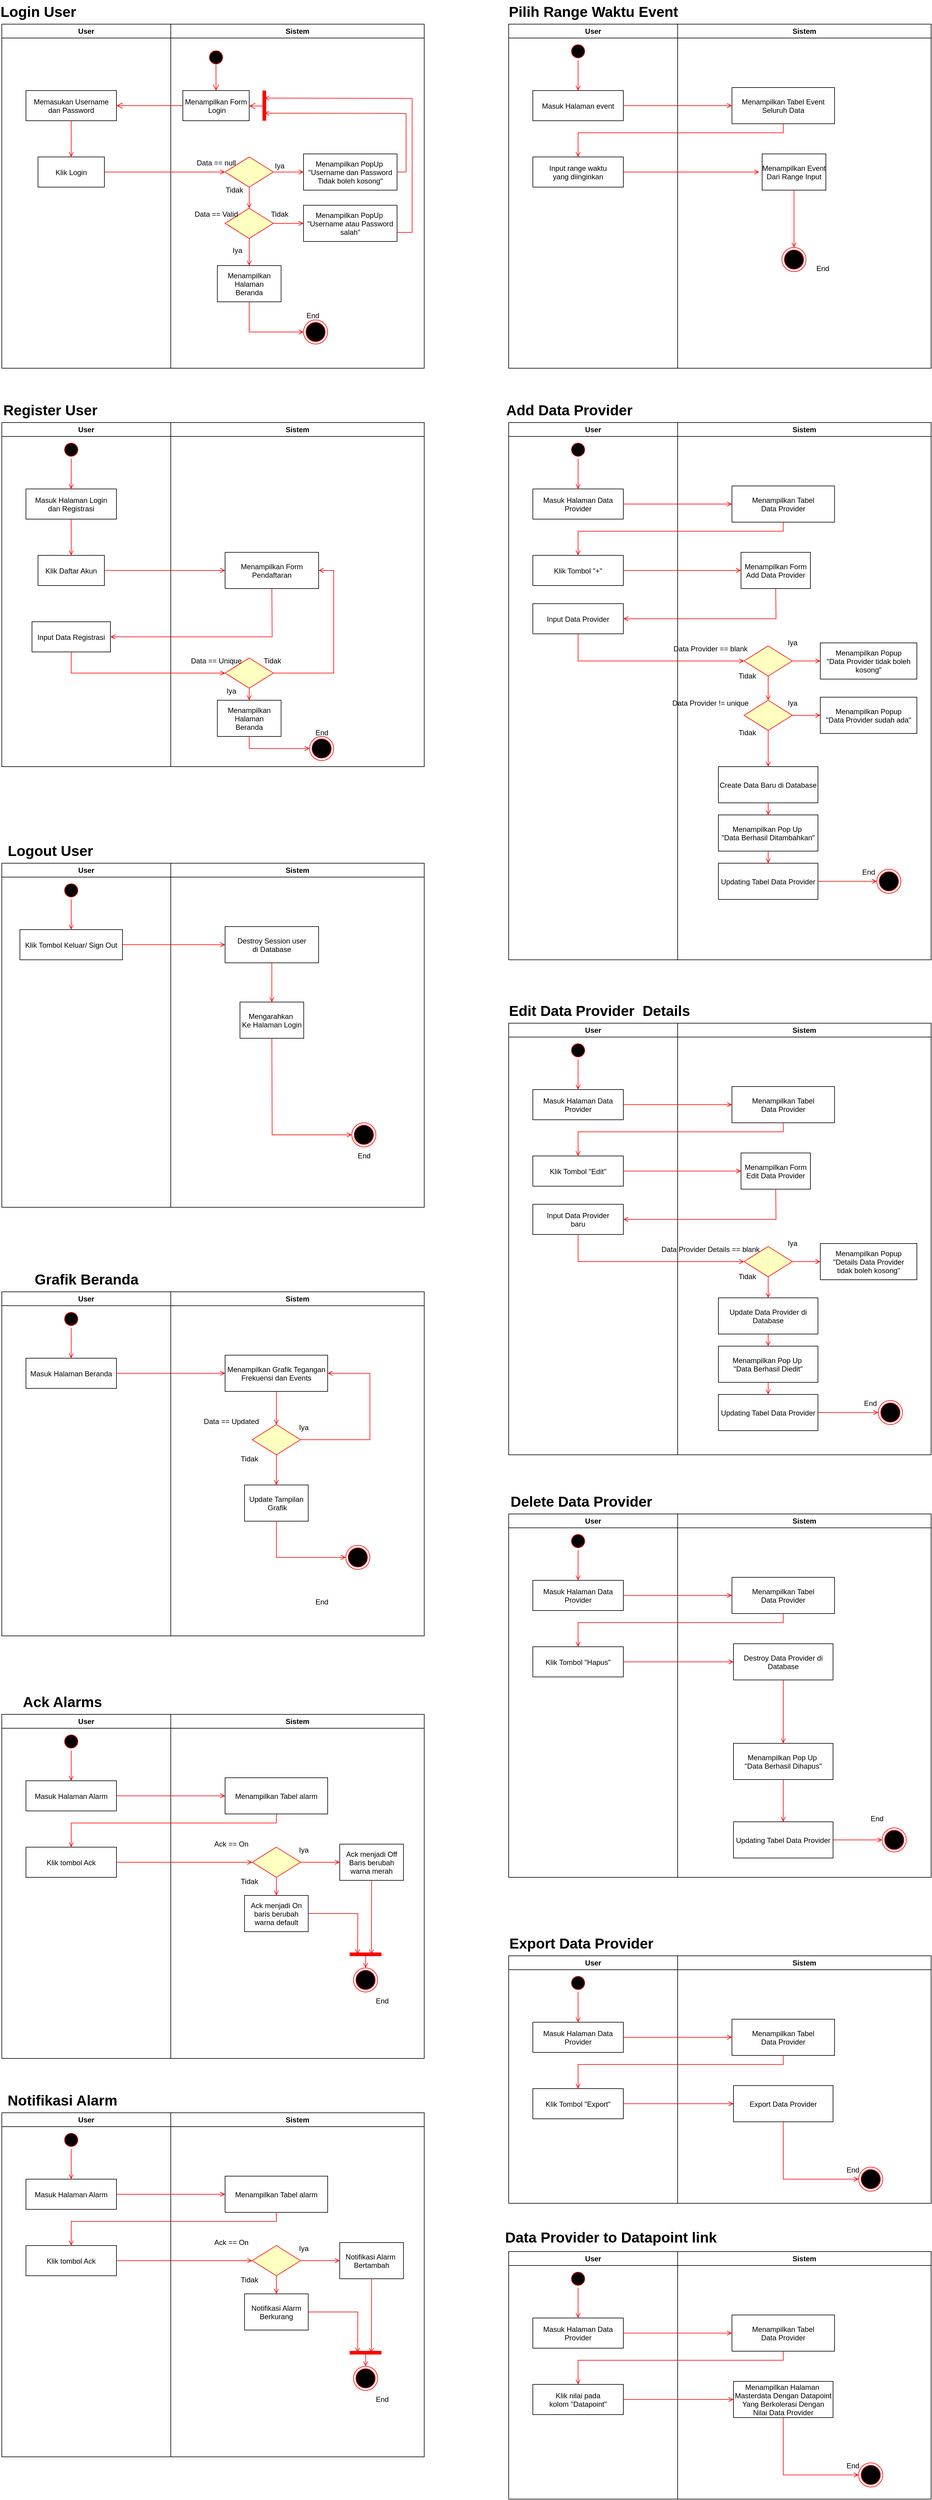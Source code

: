 <mxfile version="22.1.7" type="github">
  <diagram name="Page-1" id="e7e014a7-5840-1c2e-5031-d8a46d1fe8dd">
    <mxGraphModel dx="1110" dy="487" grid="1" gridSize="10" guides="1" tooltips="1" connect="1" arrows="1" fold="1" page="1" pageScale="1" pageWidth="1169" pageHeight="826" background="none" math="0" shadow="0">
      <root>
        <mxCell id="0" />
        <mxCell id="1" parent="0" />
        <mxCell id="2" value="User" style="swimlane;whiteSpace=wrap" parent="1" vertex="1">
          <mxGeometry x="70" y="50" width="280" height="570" as="geometry" />
        </mxCell>
        <mxCell id="7" value="Memasukan Username&#xa;dan Password" style="" parent="2" vertex="1">
          <mxGeometry x="40" y="110" width="150" height="50" as="geometry" />
        </mxCell>
        <mxCell id="8" value="Klik Login" style="" parent="2" vertex="1">
          <mxGeometry x="60" y="220" width="110" height="50" as="geometry" />
        </mxCell>
        <mxCell id="9" value="" style="endArrow=open;strokeColor=#FF0000;endFill=1;rounded=0;exitX=0.5;exitY=1;exitDx=0;exitDy=0;entryX=0.5;entryY=0;entryDx=0;entryDy=0;" parent="2" source="7" target="8" edge="1">
          <mxGeometry relative="1" as="geometry" />
        </mxCell>
        <mxCell id="3" value="Sistem" style="swimlane;whiteSpace=wrap" parent="1" vertex="1">
          <mxGeometry x="350" y="50" width="420" height="570" as="geometry" />
        </mxCell>
        <mxCell id="13" value="" style="ellipse;shape=startState;fillColor=#000000;strokeColor=#ff0000;" parent="3" vertex="1">
          <mxGeometry x="60" y="40" width="30" height="30" as="geometry" />
        </mxCell>
        <mxCell id="14" value="" style="edgeStyle=elbowEdgeStyle;elbow=horizontal;verticalAlign=bottom;endArrow=open;endSize=8;strokeColor=#FF0000;endFill=1;rounded=0;exitX=0.496;exitY=0.844;exitDx=0;exitDy=0;exitPerimeter=0;entryX=0.5;entryY=0;entryDx=0;entryDy=0;" parent="3" source="13" target="15" edge="1">
          <mxGeometry x="40" y="20" as="geometry">
            <mxPoint x="55" y="90" as="targetPoint" />
          </mxGeometry>
        </mxCell>
        <mxCell id="15" value="Menampilkan Form&#xa; Login" style="" parent="3" vertex="1">
          <mxGeometry x="20" y="110" width="110" height="50" as="geometry" />
        </mxCell>
        <mxCell id="19" value="" style="endArrow=open;strokeColor=#FF0000;endFill=1;rounded=0;entryX=0.5;entryY=0;entryDx=0;entryDy=0;exitX=0.5;exitY=1;exitDx=0;exitDy=0;" parent="3" source="21" target="aqqeG1nzHgkP0eQrsc-u-85" edge="1">
          <mxGeometry relative="1" as="geometry">
            <mxPoint x="64.41" y="270.0" as="sourcePoint" />
            <mxPoint x="64" y="300" as="targetPoint" />
          </mxGeometry>
        </mxCell>
        <mxCell id="21" value="" style="rhombus;fillColor=#ffffc0;strokeColor=#ff0000;" parent="3" vertex="1">
          <mxGeometry x="90" y="220" width="80" height="50" as="geometry" />
        </mxCell>
        <mxCell id="25" value="" style="shape=line;strokeWidth=6;strokeColor=#ff0000;rotation=90" parent="3" vertex="1">
          <mxGeometry x="130" y="127.5" width="50" height="15" as="geometry" />
        </mxCell>
        <mxCell id="26" value="" style="edgeStyle=elbowEdgeStyle;elbow=horizontal;verticalAlign=bottom;endArrow=open;endSize=8;strokeColor=#FF0000;endFill=1;rounded=0;exitX=0.513;exitY=0.467;exitDx=0;exitDy=0;exitPerimeter=0;entryX=1;entryY=0.5;entryDx=0;entryDy=0;" parent="3" source="25" target="15" edge="1">
          <mxGeometry x="130" y="90" as="geometry">
            <mxPoint x="230" y="140" as="targetPoint" />
            <mxPoint x="150" y="135" as="sourcePoint" />
          </mxGeometry>
        </mxCell>
        <mxCell id="aqqeG1nzHgkP0eQrsc-u-81" value="Data == null" style="text;html=1;align=center;verticalAlign=middle;resizable=0;points=[];autosize=1;strokeColor=none;fillColor=none;" parent="3" vertex="1">
          <mxGeometry x="30" y="215" width="90" height="30" as="geometry" />
        </mxCell>
        <mxCell id="18" value="Menampilkan PopUp &#xa;&quot;Username dan Password&#xa;Tidak boleh kosong&quot;" style="" parent="3" vertex="1">
          <mxGeometry x="220" y="215" width="155" height="60" as="geometry" />
        </mxCell>
        <mxCell id="aqqeG1nzHgkP0eQrsc-u-84" value="Menampilkan PopUp &#xa;&quot;Username atau Password&#xa;salah&quot;" style="" parent="3" vertex="1">
          <mxGeometry x="220" y="300" width="155" height="60" as="geometry" />
        </mxCell>
        <mxCell id="aqqeG1nzHgkP0eQrsc-u-85" value="" style="rhombus;fillColor=#ffffc0;strokeColor=#ff0000;" parent="3" vertex="1">
          <mxGeometry x="90" y="305" width="80" height="50" as="geometry" />
        </mxCell>
        <mxCell id="aqqeG1nzHgkP0eQrsc-u-88" value="Menampilkan &#xa;Halaman&#xa;Beranda" style="" parent="3" vertex="1">
          <mxGeometry x="77.19" y="400" width="105.62" height="60" as="geometry" />
        </mxCell>
        <mxCell id="aqqeG1nzHgkP0eQrsc-u-89" value="" style="endArrow=open;strokeColor=#FF0000;endFill=1;rounded=0;exitX=1;exitY=0.5;exitDx=0;exitDy=0;entryX=0;entryY=0.5;entryDx=0;entryDy=0;" parent="3" source="21" target="18" edge="1">
          <mxGeometry relative="1" as="geometry">
            <mxPoint x="100" y="244.58" as="sourcePoint" />
            <mxPoint x="150" y="245" as="targetPoint" />
          </mxGeometry>
        </mxCell>
        <mxCell id="aqqeG1nzHgkP0eQrsc-u-90" value="" style="endArrow=open;strokeColor=#FF0000;endFill=1;rounded=0;exitX=1;exitY=0.5;exitDx=0;exitDy=0;entryX=0;entryY=0.5;entryDx=0;entryDy=0;" parent="3" source="aqqeG1nzHgkP0eQrsc-u-85" target="aqqeG1nzHgkP0eQrsc-u-84" edge="1">
          <mxGeometry relative="1" as="geometry">
            <mxPoint x="115" y="255" as="sourcePoint" />
            <mxPoint x="190" y="390" as="targetPoint" />
          </mxGeometry>
        </mxCell>
        <mxCell id="aqqeG1nzHgkP0eQrsc-u-91" value="" style="endArrow=open;strokeColor=#FF0000;endFill=1;rounded=0;entryX=0.5;entryY=0;entryDx=0;entryDy=0;exitX=0.5;exitY=1;exitDx=0;exitDy=0;" parent="3" source="aqqeG1nzHgkP0eQrsc-u-85" target="aqqeG1nzHgkP0eQrsc-u-88" edge="1">
          <mxGeometry relative="1" as="geometry">
            <mxPoint x="74.41" y="280.0" as="sourcePoint" />
            <mxPoint x="75" y="310" as="targetPoint" />
          </mxGeometry>
        </mxCell>
        <mxCell id="aqqeG1nzHgkP0eQrsc-u-93" value="" style="ellipse;html=1;shape=endState;fillColor=#000000;strokeColor=#ff0000;" parent="3" vertex="1">
          <mxGeometry x="220" y="490" width="40" height="40" as="geometry" />
        </mxCell>
        <mxCell id="aqqeG1nzHgkP0eQrsc-u-92" value="" style="endArrow=open;strokeColor=#FF0000;endFill=1;rounded=0;exitX=0.5;exitY=1;exitDx=0;exitDy=0;entryX=0;entryY=0.5;entryDx=0;entryDy=0;" parent="3" source="aqqeG1nzHgkP0eQrsc-u-88" target="aqqeG1nzHgkP0eQrsc-u-93" edge="1">
          <mxGeometry relative="1" as="geometry">
            <mxPoint x="75" y="360" as="sourcePoint" />
            <mxPoint x="210" y="510" as="targetPoint" />
            <Array as="points">
              <mxPoint x="130" y="510" />
            </Array>
          </mxGeometry>
        </mxCell>
        <mxCell id="aqqeG1nzHgkP0eQrsc-u-94" value="Data == Valid" style="text;html=1;align=center;verticalAlign=middle;resizable=0;points=[];autosize=1;strokeColor=none;fillColor=none;" parent="3" vertex="1">
          <mxGeometry x="25" y="300" width="100" height="30" as="geometry" />
        </mxCell>
        <mxCell id="aqqeG1nzHgkP0eQrsc-u-95" value="Iya" style="text;html=1;align=center;verticalAlign=middle;resizable=0;points=[];autosize=1;strokeColor=none;fillColor=none;" parent="3" vertex="1">
          <mxGeometry x="160" y="220" width="40" height="30" as="geometry" />
        </mxCell>
        <mxCell id="aqqeG1nzHgkP0eQrsc-u-97" value="Tidak" style="text;html=1;align=center;verticalAlign=middle;resizable=0;points=[];autosize=1;strokeColor=none;fillColor=none;" parent="3" vertex="1">
          <mxGeometry x="80" y="260" width="50" height="30" as="geometry" />
        </mxCell>
        <mxCell id="aqqeG1nzHgkP0eQrsc-u-98" value="Iya" style="text;html=1;align=center;verticalAlign=middle;resizable=0;points=[];autosize=1;strokeColor=none;fillColor=none;" parent="3" vertex="1">
          <mxGeometry x="90" y="360" width="40" height="30" as="geometry" />
        </mxCell>
        <mxCell id="aqqeG1nzHgkP0eQrsc-u-99" value="End" style="text;html=1;align=center;verticalAlign=middle;resizable=0;points=[];autosize=1;strokeColor=none;fillColor=none;" parent="3" vertex="1">
          <mxGeometry x="215" y="468" width="40" height="30" as="geometry" />
        </mxCell>
        <mxCell id="aqqeG1nzHgkP0eQrsc-u-100" value="" style="endArrow=open;strokeColor=#FF0000;endFill=1;rounded=0;entryX=0.25;entryY=0.5;entryDx=0;entryDy=0;exitX=1;exitY=0.75;exitDx=0;exitDy=0;entryPerimeter=0;" parent="3" source="aqqeG1nzHgkP0eQrsc-u-84" target="25" edge="1">
          <mxGeometry relative="1" as="geometry">
            <mxPoint x="390" y="340" as="sourcePoint" />
            <mxPoint x="382.81" y="150" as="targetPoint" />
            <Array as="points">
              <mxPoint x="400" y="345" />
              <mxPoint x="400" y="123" />
            </Array>
          </mxGeometry>
        </mxCell>
        <mxCell id="aqqeG1nzHgkP0eQrsc-u-101" value="" style="endArrow=open;strokeColor=#FF0000;endFill=1;rounded=0;entryX=0.75;entryY=0.5;entryDx=0;entryDy=0;entryPerimeter=0;exitX=1;exitY=0.5;exitDx=0;exitDy=0;" parent="3" source="18" target="25" edge="1">
          <mxGeometry relative="1" as="geometry">
            <mxPoint x="380" y="250" as="sourcePoint" />
            <mxPoint x="150" y="28" as="targetPoint" />
            <Array as="points">
              <mxPoint x="390" y="245" />
              <mxPoint x="390" y="148" />
            </Array>
          </mxGeometry>
        </mxCell>
        <mxCell id="aqqeG1nzHgkP0eQrsc-u-96" value="Tidak" style="text;html=1;align=center;verticalAlign=middle;resizable=0;points=[];autosize=1;strokeColor=none;fillColor=none;" parent="3" vertex="1">
          <mxGeometry x="155" y="300" width="50" height="30" as="geometry" />
        </mxCell>
        <mxCell id="aqqeG1nzHgkP0eQrsc-u-76" value="Login User" style="text;strokeColor=none;fillColor=none;html=1;fontSize=24;fontStyle=1;verticalAlign=middle;align=center;" parent="1" vertex="1">
          <mxGeometry x="80" y="10" width="100" height="40" as="geometry" />
        </mxCell>
        <mxCell id="aqqeG1nzHgkP0eQrsc-u-78" value="" style="edgeStyle=elbowEdgeStyle;elbow=horizontal;verticalAlign=bottom;endArrow=open;endSize=8;strokeColor=#FF0000;endFill=1;rounded=0;entryX=1;entryY=0.5;entryDx=0;entryDy=0;exitX=0;exitY=0.5;exitDx=0;exitDy=0;" parent="1" source="15" target="7" edge="1">
          <mxGeometry x="40" y="20" as="geometry">
            <mxPoint x="300" y="210" as="targetPoint" />
            <mxPoint x="300" y="170" as="sourcePoint" />
          </mxGeometry>
        </mxCell>
        <mxCell id="aqqeG1nzHgkP0eQrsc-u-80" value="" style="endArrow=open;strokeColor=#FF0000;endFill=1;rounded=0;entryX=0;entryY=0.5;entryDx=0;entryDy=0;exitX=1;exitY=0.5;exitDx=0;exitDy=0;exitPerimeter=0;" parent="1" source="8" target="21" edge="1">
          <mxGeometry relative="1" as="geometry">
            <mxPoint x="240" y="300" as="sourcePoint" />
            <mxPoint x="370" y="295.0" as="targetPoint" />
          </mxGeometry>
        </mxCell>
        <mxCell id="aqqeG1nzHgkP0eQrsc-u-102" value="Register User" style="text;strokeColor=none;fillColor=none;html=1;fontSize=24;fontStyle=1;verticalAlign=middle;align=center;" parent="1" vertex="1">
          <mxGeometry x="100" y="670" width="100" height="40" as="geometry" />
        </mxCell>
        <mxCell id="aqqeG1nzHgkP0eQrsc-u-103" value="User" style="swimlane;whiteSpace=wrap;startSize=23;" parent="1" vertex="1">
          <mxGeometry x="70" y="710" width="280" height="570" as="geometry" />
        </mxCell>
        <mxCell id="aqqeG1nzHgkP0eQrsc-u-104" value="Masuk Halaman Login&#xa;dan Registrasi" style="" parent="aqqeG1nzHgkP0eQrsc-u-103" vertex="1">
          <mxGeometry x="40" y="110" width="150" height="50" as="geometry" />
        </mxCell>
        <mxCell id="aqqeG1nzHgkP0eQrsc-u-105" value="Klik Daftar Akun" style="" parent="aqqeG1nzHgkP0eQrsc-u-103" vertex="1">
          <mxGeometry x="60" y="220" width="110" height="50" as="geometry" />
        </mxCell>
        <mxCell id="aqqeG1nzHgkP0eQrsc-u-106" value="" style="endArrow=open;strokeColor=#FF0000;endFill=1;rounded=0;exitX=0.5;exitY=1;exitDx=0;exitDy=0;entryX=0.5;entryY=0;entryDx=0;entryDy=0;" parent="aqqeG1nzHgkP0eQrsc-u-103" source="aqqeG1nzHgkP0eQrsc-u-104" target="aqqeG1nzHgkP0eQrsc-u-105" edge="1">
          <mxGeometry relative="1" as="geometry" />
        </mxCell>
        <mxCell id="aqqeG1nzHgkP0eQrsc-u-108" value="" style="ellipse;shape=startState;fillColor=#000000;strokeColor=#ff0000;" parent="aqqeG1nzHgkP0eQrsc-u-103" vertex="1">
          <mxGeometry x="100" y="30" width="30" height="30" as="geometry" />
        </mxCell>
        <mxCell id="aqqeG1nzHgkP0eQrsc-u-135" value="Input Data Registrasi" style="" parent="aqqeG1nzHgkP0eQrsc-u-103" vertex="1">
          <mxGeometry x="50" y="330" width="130" height="50" as="geometry" />
        </mxCell>
        <mxCell id="aqqeG1nzHgkP0eQrsc-u-139" value="" style="endArrow=open;strokeColor=#FF0000;endFill=1;rounded=0;exitX=0.5;exitY=1;exitDx=0;exitDy=0;entryX=0.5;entryY=0;entryDx=0;entryDy=0;" parent="aqqeG1nzHgkP0eQrsc-u-103" source="aqqeG1nzHgkP0eQrsc-u-108" target="aqqeG1nzHgkP0eQrsc-u-104" edge="1">
          <mxGeometry relative="1" as="geometry">
            <mxPoint x="114.41" y="50" as="sourcePoint" />
            <mxPoint x="114.41" y="110" as="targetPoint" />
          </mxGeometry>
        </mxCell>
        <mxCell id="aqqeG1nzHgkP0eQrsc-u-107" value="Sistem" style="swimlane;whiteSpace=wrap" parent="1" vertex="1">
          <mxGeometry x="350" y="710" width="420" height="570" as="geometry">
            <mxRectangle x="350" y="710" width="80" height="30" as="alternateBounds" />
          </mxGeometry>
        </mxCell>
        <mxCell id="aqqeG1nzHgkP0eQrsc-u-116" value="Menampilkan Form &#xa;Pendaftaran" style="" parent="aqqeG1nzHgkP0eQrsc-u-107" vertex="1">
          <mxGeometry x="90" y="215" width="155" height="60" as="geometry" />
        </mxCell>
        <mxCell id="aqqeG1nzHgkP0eQrsc-u-118" value="" style="rhombus;fillColor=#ffffc0;strokeColor=#ff0000;" parent="aqqeG1nzHgkP0eQrsc-u-107" vertex="1">
          <mxGeometry x="90" y="390" width="80" height="50" as="geometry" />
        </mxCell>
        <mxCell id="aqqeG1nzHgkP0eQrsc-u-119" value="Menampilkan &#xa;Halaman&#xa;Beranda" style="" parent="aqqeG1nzHgkP0eQrsc-u-107" vertex="1">
          <mxGeometry x="77.19" y="460" width="105.62" height="60" as="geometry" />
        </mxCell>
        <mxCell id="aqqeG1nzHgkP0eQrsc-u-122" value="" style="endArrow=open;strokeColor=#FF0000;endFill=1;rounded=0;entryX=0.5;entryY=0;entryDx=0;entryDy=0;exitX=0.5;exitY=1;exitDx=0;exitDy=0;" parent="aqqeG1nzHgkP0eQrsc-u-107" source="aqqeG1nzHgkP0eQrsc-u-118" target="aqqeG1nzHgkP0eQrsc-u-119" edge="1">
          <mxGeometry relative="1" as="geometry">
            <mxPoint x="74.41" y="280.0" as="sourcePoint" />
            <mxPoint x="75" y="310" as="targetPoint" />
          </mxGeometry>
        </mxCell>
        <mxCell id="aqqeG1nzHgkP0eQrsc-u-123" value="" style="ellipse;html=1;shape=endState;fillColor=#000000;strokeColor=#ff0000;" parent="aqqeG1nzHgkP0eQrsc-u-107" vertex="1">
          <mxGeometry x="230" y="520" width="40" height="40" as="geometry" />
        </mxCell>
        <mxCell id="aqqeG1nzHgkP0eQrsc-u-124" value="" style="endArrow=open;strokeColor=#FF0000;endFill=1;rounded=0;exitX=0.5;exitY=1;exitDx=0;exitDy=0;entryX=0;entryY=0.5;entryDx=0;entryDy=0;" parent="aqqeG1nzHgkP0eQrsc-u-107" source="aqqeG1nzHgkP0eQrsc-u-119" target="aqqeG1nzHgkP0eQrsc-u-123" edge="1">
          <mxGeometry relative="1" as="geometry">
            <mxPoint x="75" y="360" as="sourcePoint" />
            <mxPoint x="210" y="510" as="targetPoint" />
            <Array as="points">
              <mxPoint x="130" y="540" />
            </Array>
          </mxGeometry>
        </mxCell>
        <mxCell id="aqqeG1nzHgkP0eQrsc-u-125" value="Data == Unique" style="text;html=1;align=center;verticalAlign=middle;resizable=0;points=[];autosize=1;strokeColor=none;fillColor=none;" parent="aqqeG1nzHgkP0eQrsc-u-107" vertex="1">
          <mxGeometry x="20" y="380" width="110" height="30" as="geometry" />
        </mxCell>
        <mxCell id="aqqeG1nzHgkP0eQrsc-u-128" value="Iya" style="text;html=1;align=center;verticalAlign=middle;resizable=0;points=[];autosize=1;strokeColor=none;fillColor=none;" parent="aqqeG1nzHgkP0eQrsc-u-107" vertex="1">
          <mxGeometry x="80" y="430" width="40" height="30" as="geometry" />
        </mxCell>
        <mxCell id="aqqeG1nzHgkP0eQrsc-u-129" value="End" style="text;html=1;align=center;verticalAlign=middle;resizable=0;points=[];autosize=1;strokeColor=none;fillColor=none;" parent="aqqeG1nzHgkP0eQrsc-u-107" vertex="1">
          <mxGeometry x="230" y="499" width="40" height="30" as="geometry" />
        </mxCell>
        <mxCell id="aqqeG1nzHgkP0eQrsc-u-137" value="Tidak" style="text;html=1;align=center;verticalAlign=middle;resizable=0;points=[];autosize=1;strokeColor=none;fillColor=none;" parent="aqqeG1nzHgkP0eQrsc-u-107" vertex="1">
          <mxGeometry x="142.5" y="380" width="50" height="30" as="geometry" />
        </mxCell>
        <mxCell id="aqqeG1nzHgkP0eQrsc-u-138" value="" style="endArrow=open;strokeColor=#FF0000;endFill=1;rounded=0;exitX=1;exitY=0.5;exitDx=0;exitDy=0;entryX=1;entryY=0.5;entryDx=0;entryDy=0;" parent="aqqeG1nzHgkP0eQrsc-u-107" source="aqqeG1nzHgkP0eQrsc-u-118" target="aqqeG1nzHgkP0eQrsc-u-116" edge="1">
          <mxGeometry relative="1" as="geometry">
            <mxPoint x="50" y="340" as="sourcePoint" />
            <mxPoint x="260" y="240" as="targetPoint" />
            <Array as="points">
              <mxPoint x="270" y="415" />
              <mxPoint x="270" y="245" />
            </Array>
          </mxGeometry>
        </mxCell>
        <mxCell id="aqqeG1nzHgkP0eQrsc-u-134" value="" style="endArrow=open;strokeColor=#FF0000;endFill=1;rounded=0;exitX=1;exitY=0.5;exitDx=0;exitDy=0;exitPerimeter=0;entryX=0;entryY=0.5;entryDx=0;entryDy=0;" parent="1" source="aqqeG1nzHgkP0eQrsc-u-105" target="aqqeG1nzHgkP0eQrsc-u-116" edge="1">
          <mxGeometry relative="1" as="geometry">
            <mxPoint x="230" y="980" as="sourcePoint" />
            <mxPoint x="450" y="955" as="targetPoint" />
          </mxGeometry>
        </mxCell>
        <mxCell id="aqqeG1nzHgkP0eQrsc-u-111" value="" style="endArrow=open;strokeColor=#FF0000;endFill=1;rounded=0;exitX=0.5;exitY=1;exitDx=0;exitDy=0;entryX=1;entryY=0.5;entryDx=0;entryDy=0;" parent="1" source="aqqeG1nzHgkP0eQrsc-u-116" target="aqqeG1nzHgkP0eQrsc-u-135" edge="1">
          <mxGeometry relative="1" as="geometry">
            <mxPoint x="480" y="980.0" as="sourcePoint" />
            <mxPoint x="518" y="1050" as="targetPoint" />
            <Array as="points">
              <mxPoint x="518" y="1065" />
            </Array>
          </mxGeometry>
        </mxCell>
        <mxCell id="aqqeG1nzHgkP0eQrsc-u-136" value="" style="endArrow=open;strokeColor=#FF0000;endFill=1;rounded=0;entryX=0;entryY=0.5;entryDx=0;entryDy=0;exitX=0.5;exitY=1;exitDx=0;exitDy=0;" parent="1" source="aqqeG1nzHgkP0eQrsc-u-135" target="aqqeG1nzHgkP0eQrsc-u-118" edge="1">
          <mxGeometry relative="1" as="geometry">
            <mxPoint x="170" y="1110" as="sourcePoint" />
            <mxPoint x="440" y="1110" as="targetPoint" />
            <Array as="points">
              <mxPoint x="185" y="1125" />
            </Array>
          </mxGeometry>
        </mxCell>
        <mxCell id="nGqfi72PXOa9w8mjYeS--26" value="Grafik Beranda" style="text;strokeColor=none;fillColor=none;html=1;fontSize=24;fontStyle=1;verticalAlign=middle;align=center;" vertex="1" parent="1">
          <mxGeometry x="160" y="2110" width="100" height="40" as="geometry" />
        </mxCell>
        <mxCell id="nGqfi72PXOa9w8mjYeS--27" value="User" style="swimlane;whiteSpace=wrap;startSize=23;" vertex="1" parent="1">
          <mxGeometry x="70" y="2150" width="280" height="570" as="geometry" />
        </mxCell>
        <mxCell id="nGqfi72PXOa9w8mjYeS--28" value="Masuk Halaman Beranda" style="" vertex="1" parent="nGqfi72PXOa9w8mjYeS--27">
          <mxGeometry x="40" y="110" width="150" height="50" as="geometry" />
        </mxCell>
        <mxCell id="nGqfi72PXOa9w8mjYeS--31" value="" style="ellipse;shape=startState;fillColor=#000000;strokeColor=#ff0000;" vertex="1" parent="nGqfi72PXOa9w8mjYeS--27">
          <mxGeometry x="100" y="30" width="30" height="30" as="geometry" />
        </mxCell>
        <mxCell id="nGqfi72PXOa9w8mjYeS--33" value="" style="endArrow=open;strokeColor=#FF0000;endFill=1;rounded=0;exitX=0.5;exitY=1;exitDx=0;exitDy=0;entryX=0.5;entryY=0;entryDx=0;entryDy=0;" edge="1" parent="nGqfi72PXOa9w8mjYeS--27" source="nGqfi72PXOa9w8mjYeS--31" target="nGqfi72PXOa9w8mjYeS--28">
          <mxGeometry relative="1" as="geometry">
            <mxPoint x="114.41" y="50" as="sourcePoint" />
            <mxPoint x="114.41" y="110" as="targetPoint" />
          </mxGeometry>
        </mxCell>
        <mxCell id="nGqfi72PXOa9w8mjYeS--34" value="Sistem" style="swimlane;whiteSpace=wrap" vertex="1" parent="1">
          <mxGeometry x="350" y="2150" width="420" height="570" as="geometry">
            <mxRectangle x="350" y="710" width="80" height="30" as="alternateBounds" />
          </mxGeometry>
        </mxCell>
        <mxCell id="nGqfi72PXOa9w8mjYeS--35" value="Menampilkan Grafik Tegangan&#xa;Frekuensi dan Events" style="" vertex="1" parent="nGqfi72PXOa9w8mjYeS--34">
          <mxGeometry x="90" y="105" width="170" height="60" as="geometry" />
        </mxCell>
        <mxCell id="nGqfi72PXOa9w8mjYeS--36" value="" style="rhombus;fillColor=#ffffc0;strokeColor=#ff0000;" vertex="1" parent="nGqfi72PXOa9w8mjYeS--34">
          <mxGeometry x="135" y="220" width="80" height="50" as="geometry" />
        </mxCell>
        <mxCell id="nGqfi72PXOa9w8mjYeS--37" value="Update Tampilan&#xa; Grafik" style="" vertex="1" parent="nGqfi72PXOa9w8mjYeS--34">
          <mxGeometry x="122.19" y="320" width="105.62" height="60" as="geometry" />
        </mxCell>
        <mxCell id="nGqfi72PXOa9w8mjYeS--38" value="" style="endArrow=open;strokeColor=#FF0000;endFill=1;rounded=0;entryX=0.5;entryY=0;entryDx=0;entryDy=0;exitX=0.5;exitY=1;exitDx=0;exitDy=0;" edge="1" parent="nGqfi72PXOa9w8mjYeS--34" source="nGqfi72PXOa9w8mjYeS--36" target="nGqfi72PXOa9w8mjYeS--37">
          <mxGeometry relative="1" as="geometry">
            <mxPoint x="74.41" y="280.0" as="sourcePoint" />
            <mxPoint x="75" y="310" as="targetPoint" />
          </mxGeometry>
        </mxCell>
        <mxCell id="nGqfi72PXOa9w8mjYeS--39" value="" style="ellipse;html=1;shape=endState;fillColor=#000000;strokeColor=#ff0000;" vertex="1" parent="nGqfi72PXOa9w8mjYeS--34">
          <mxGeometry x="290" y="420" width="40" height="40" as="geometry" />
        </mxCell>
        <mxCell id="nGqfi72PXOa9w8mjYeS--40" value="" style="endArrow=open;strokeColor=#FF0000;endFill=1;rounded=0;exitX=0.5;exitY=1;exitDx=0;exitDy=0;entryX=0;entryY=0.5;entryDx=0;entryDy=0;" edge="1" parent="nGqfi72PXOa9w8mjYeS--34" source="nGqfi72PXOa9w8mjYeS--37" target="nGqfi72PXOa9w8mjYeS--39">
          <mxGeometry relative="1" as="geometry">
            <mxPoint x="75" y="360" as="sourcePoint" />
            <mxPoint x="210" y="510" as="targetPoint" />
            <Array as="points">
              <mxPoint x="175" y="440" />
            </Array>
          </mxGeometry>
        </mxCell>
        <mxCell id="nGqfi72PXOa9w8mjYeS--41" value="Data == Updated" style="text;html=1;align=center;verticalAlign=middle;resizable=0;points=[];autosize=1;strokeColor=none;fillColor=none;" vertex="1" parent="nGqfi72PXOa9w8mjYeS--34">
          <mxGeometry x="45" y="200" width="110" height="30" as="geometry" />
        </mxCell>
        <mxCell id="nGqfi72PXOa9w8mjYeS--42" value="Iya" style="text;html=1;align=center;verticalAlign=middle;resizable=0;points=[];autosize=1;strokeColor=none;fillColor=none;" vertex="1" parent="nGqfi72PXOa9w8mjYeS--34">
          <mxGeometry x="200" y="210" width="40" height="30" as="geometry" />
        </mxCell>
        <mxCell id="nGqfi72PXOa9w8mjYeS--43" value="End" style="text;html=1;align=center;verticalAlign=middle;resizable=0;points=[];autosize=1;strokeColor=none;fillColor=none;" vertex="1" parent="nGqfi72PXOa9w8mjYeS--34">
          <mxGeometry x="230" y="499" width="40" height="30" as="geometry" />
        </mxCell>
        <mxCell id="nGqfi72PXOa9w8mjYeS--44" value="Tidak" style="text;html=1;align=center;verticalAlign=middle;resizable=0;points=[];autosize=1;strokeColor=none;fillColor=none;" vertex="1" parent="nGqfi72PXOa9w8mjYeS--34">
          <mxGeometry x="105" y="262" width="50" height="30" as="geometry" />
        </mxCell>
        <mxCell id="nGqfi72PXOa9w8mjYeS--50" value="" style="endArrow=open;strokeColor=#FF0000;endFill=1;rounded=0;exitX=0.5;exitY=1;exitDx=0;exitDy=0;entryX=0.5;entryY=0;entryDx=0;entryDy=0;" edge="1" parent="nGqfi72PXOa9w8mjYeS--34" source="nGqfi72PXOa9w8mjYeS--35" target="nGqfi72PXOa9w8mjYeS--36">
          <mxGeometry relative="1" as="geometry">
            <mxPoint x="167" y="170" as="sourcePoint" />
            <mxPoint x="167" y="220" as="targetPoint" />
          </mxGeometry>
        </mxCell>
        <mxCell id="nGqfi72PXOa9w8mjYeS--54" value="" style="endArrow=open;strokeColor=#FF0000;endFill=1;rounded=0;exitX=1;exitY=0.5;exitDx=0;exitDy=0;entryX=1;entryY=0.5;entryDx=0;entryDy=0;" edge="1" parent="nGqfi72PXOa9w8mjYeS--34" source="nGqfi72PXOa9w8mjYeS--36" target="nGqfi72PXOa9w8mjYeS--35">
          <mxGeometry relative="1" as="geometry">
            <mxPoint x="270" y="220" as="sourcePoint" />
            <mxPoint x="385" y="280" as="targetPoint" />
            <Array as="points">
              <mxPoint x="330" y="245" />
              <mxPoint x="330" y="135" />
            </Array>
          </mxGeometry>
        </mxCell>
        <mxCell id="nGqfi72PXOa9w8mjYeS--46" value="" style="endArrow=open;strokeColor=#FF0000;endFill=1;rounded=0;exitX=1;exitY=0.5;exitDx=0;exitDy=0;entryX=0;entryY=0.5;entryDx=0;entryDy=0;" edge="1" parent="1" source="nGqfi72PXOa9w8mjYeS--28" target="nGqfi72PXOa9w8mjYeS--35">
          <mxGeometry relative="1" as="geometry">
            <mxPoint x="230" y="2420" as="sourcePoint" />
            <mxPoint x="450" y="2395" as="targetPoint" />
          </mxGeometry>
        </mxCell>
        <mxCell id="nGqfi72PXOa9w8mjYeS--55" value="Logout User" style="text;strokeColor=none;fillColor=none;html=1;fontSize=24;fontStyle=1;verticalAlign=middle;align=center;" vertex="1" parent="1">
          <mxGeometry x="100" y="1400" width="100" height="40" as="geometry" />
        </mxCell>
        <mxCell id="nGqfi72PXOa9w8mjYeS--56" value="User" style="swimlane;whiteSpace=wrap;startSize=23;" vertex="1" parent="1">
          <mxGeometry x="70" y="1440" width="280" height="570" as="geometry" />
        </mxCell>
        <mxCell id="nGqfi72PXOa9w8mjYeS--57" value="Klik Tombol Keluar/ Sign Out" style="" vertex="1" parent="nGqfi72PXOa9w8mjYeS--56">
          <mxGeometry x="30" y="110" width="170" height="50" as="geometry" />
        </mxCell>
        <mxCell id="nGqfi72PXOa9w8mjYeS--60" value="" style="ellipse;shape=startState;fillColor=#000000;strokeColor=#ff0000;" vertex="1" parent="nGqfi72PXOa9w8mjYeS--56">
          <mxGeometry x="100" y="30" width="30" height="30" as="geometry" />
        </mxCell>
        <mxCell id="nGqfi72PXOa9w8mjYeS--62" value="" style="endArrow=open;strokeColor=#FF0000;endFill=1;rounded=0;exitX=0.5;exitY=1;exitDx=0;exitDy=0;entryX=0.5;entryY=0;entryDx=0;entryDy=0;" edge="1" parent="nGqfi72PXOa9w8mjYeS--56" source="nGqfi72PXOa9w8mjYeS--60" target="nGqfi72PXOa9w8mjYeS--57">
          <mxGeometry relative="1" as="geometry">
            <mxPoint x="114.41" y="50" as="sourcePoint" />
            <mxPoint x="114.41" y="110" as="targetPoint" />
          </mxGeometry>
        </mxCell>
        <mxCell id="nGqfi72PXOa9w8mjYeS--63" value="Sistem" style="swimlane;whiteSpace=wrap" vertex="1" parent="1">
          <mxGeometry x="350" y="1440" width="420" height="570" as="geometry">
            <mxRectangle x="350" y="710" width="80" height="30" as="alternateBounds" />
          </mxGeometry>
        </mxCell>
        <mxCell id="nGqfi72PXOa9w8mjYeS--64" value="Destroy Session user&#xa;di Database" style="" vertex="1" parent="nGqfi72PXOa9w8mjYeS--63">
          <mxGeometry x="90" y="105" width="155" height="60" as="geometry" />
        </mxCell>
        <mxCell id="nGqfi72PXOa9w8mjYeS--66" value="Mengarahkan &#xa;Ke Halaman Login" style="" vertex="1" parent="nGqfi72PXOa9w8mjYeS--63">
          <mxGeometry x="114.69" y="230" width="105.62" height="60" as="geometry" />
        </mxCell>
        <mxCell id="nGqfi72PXOa9w8mjYeS--68" value="" style="ellipse;html=1;shape=endState;fillColor=#000000;strokeColor=#ff0000;" vertex="1" parent="nGqfi72PXOa9w8mjYeS--63">
          <mxGeometry x="300" y="430" width="40" height="40" as="geometry" />
        </mxCell>
        <mxCell id="nGqfi72PXOa9w8mjYeS--69" value="" style="endArrow=open;strokeColor=#FF0000;endFill=1;rounded=0;exitX=0.5;exitY=1;exitDx=0;exitDy=0;entryX=0;entryY=0.5;entryDx=0;entryDy=0;" edge="1" parent="nGqfi72PXOa9w8mjYeS--63" source="nGqfi72PXOa9w8mjYeS--66" target="nGqfi72PXOa9w8mjYeS--68">
          <mxGeometry relative="1" as="geometry">
            <mxPoint x="75" y="360" as="sourcePoint" />
            <mxPoint x="210" y="510" as="targetPoint" />
            <Array as="points">
              <mxPoint x="168" y="450" />
            </Array>
          </mxGeometry>
        </mxCell>
        <mxCell id="nGqfi72PXOa9w8mjYeS--72" value="End" style="text;html=1;align=center;verticalAlign=middle;resizable=0;points=[];autosize=1;strokeColor=none;fillColor=none;" vertex="1" parent="nGqfi72PXOa9w8mjYeS--63">
          <mxGeometry x="300" y="470" width="40" height="30" as="geometry" />
        </mxCell>
        <mxCell id="nGqfi72PXOa9w8mjYeS--78" value="" style="endArrow=open;strokeColor=#FF0000;endFill=1;rounded=0;exitX=0.5;exitY=1;exitDx=0;exitDy=0;entryX=0.5;entryY=0;entryDx=0;entryDy=0;" edge="1" parent="nGqfi72PXOa9w8mjYeS--63" source="nGqfi72PXOa9w8mjYeS--64" target="nGqfi72PXOa9w8mjYeS--66">
          <mxGeometry relative="1" as="geometry">
            <mxPoint x="167.1" y="170" as="sourcePoint" />
            <mxPoint x="167.1" y="220" as="targetPoint" />
          </mxGeometry>
        </mxCell>
        <mxCell id="nGqfi72PXOa9w8mjYeS--75" value="" style="endArrow=open;strokeColor=#FF0000;endFill=1;rounded=0;exitX=1;exitY=0.5;exitDx=0;exitDy=0;entryX=0;entryY=0.5;entryDx=0;entryDy=0;" edge="1" parent="1" source="nGqfi72PXOa9w8mjYeS--57" target="nGqfi72PXOa9w8mjYeS--64">
          <mxGeometry relative="1" as="geometry">
            <mxPoint x="240" y="1685" as="sourcePoint" />
            <mxPoint x="450" y="1685" as="targetPoint" />
          </mxGeometry>
        </mxCell>
        <mxCell id="nGqfi72PXOa9w8mjYeS--79" value="Ack Alarms" style="text;strokeColor=none;fillColor=none;html=1;fontSize=24;fontStyle=1;verticalAlign=middle;align=center;" vertex="1" parent="1">
          <mxGeometry x="80" y="2810" width="180" height="40" as="geometry" />
        </mxCell>
        <mxCell id="nGqfi72PXOa9w8mjYeS--80" value="User" style="swimlane;whiteSpace=wrap;startSize=23;" vertex="1" parent="1">
          <mxGeometry x="70" y="2850" width="280" height="570" as="geometry" />
        </mxCell>
        <mxCell id="nGqfi72PXOa9w8mjYeS--81" value="Masuk Halaman Alarm" style="" vertex="1" parent="nGqfi72PXOa9w8mjYeS--80">
          <mxGeometry x="40" y="110" width="150" height="50" as="geometry" />
        </mxCell>
        <mxCell id="nGqfi72PXOa9w8mjYeS--82" value="" style="ellipse;shape=startState;fillColor=#000000;strokeColor=#ff0000;" vertex="1" parent="nGqfi72PXOa9w8mjYeS--80">
          <mxGeometry x="100" y="30" width="30" height="30" as="geometry" />
        </mxCell>
        <mxCell id="nGqfi72PXOa9w8mjYeS--83" value="" style="endArrow=open;strokeColor=#FF0000;endFill=1;rounded=0;exitX=0.5;exitY=1;exitDx=0;exitDy=0;entryX=0.5;entryY=0;entryDx=0;entryDy=0;" edge="1" parent="nGqfi72PXOa9w8mjYeS--80" source="nGqfi72PXOa9w8mjYeS--82" target="nGqfi72PXOa9w8mjYeS--81">
          <mxGeometry relative="1" as="geometry">
            <mxPoint x="114.41" y="50" as="sourcePoint" />
            <mxPoint x="114.41" y="110" as="targetPoint" />
          </mxGeometry>
        </mxCell>
        <mxCell id="nGqfi72PXOa9w8mjYeS--98" value="Klik tombol Ack" style="" vertex="1" parent="nGqfi72PXOa9w8mjYeS--80">
          <mxGeometry x="40" y="220" width="150" height="50" as="geometry" />
        </mxCell>
        <mxCell id="nGqfi72PXOa9w8mjYeS--84" value="Sistem" style="swimlane;whiteSpace=wrap" vertex="1" parent="1">
          <mxGeometry x="350" y="2850" width="420" height="570" as="geometry">
            <mxRectangle x="350" y="710" width="80" height="30" as="alternateBounds" />
          </mxGeometry>
        </mxCell>
        <mxCell id="nGqfi72PXOa9w8mjYeS--85" value="Menampilkan Tabel alarm" style="" vertex="1" parent="nGqfi72PXOa9w8mjYeS--84">
          <mxGeometry x="90" y="105" width="170" height="60" as="geometry" />
        </mxCell>
        <mxCell id="nGqfi72PXOa9w8mjYeS--86" value="" style="rhombus;fillColor=#ffffc0;strokeColor=#ff0000;" vertex="1" parent="nGqfi72PXOa9w8mjYeS--84">
          <mxGeometry x="135" y="220" width="80" height="50" as="geometry" />
        </mxCell>
        <mxCell id="nGqfi72PXOa9w8mjYeS--87" value="Ack menjadi Off&#xa;Baris berubah&#xa;warna merah" style="" vertex="1" parent="nGqfi72PXOa9w8mjYeS--84">
          <mxGeometry x="280" y="215" width="105.62" height="60" as="geometry" />
        </mxCell>
        <mxCell id="nGqfi72PXOa9w8mjYeS--89" value="" style="ellipse;html=1;shape=endState;fillColor=#000000;strokeColor=#ff0000;" vertex="1" parent="nGqfi72PXOa9w8mjYeS--84">
          <mxGeometry x="302.81" y="420" width="40" height="40" as="geometry" />
        </mxCell>
        <mxCell id="nGqfi72PXOa9w8mjYeS--90" value="" style="endArrow=open;strokeColor=#FF0000;endFill=1;rounded=0;exitX=0.5;exitY=1;exitDx=0;exitDy=0;entryX=0.317;entryY=0.477;entryDx=0;entryDy=0;entryPerimeter=0;" edge="1" parent="nGqfi72PXOa9w8mjYeS--84" source="nGqfi72PXOa9w8mjYeS--87" target="nGqfi72PXOa9w8mjYeS--102">
          <mxGeometry relative="1" as="geometry">
            <mxPoint x="75" y="360" as="sourcePoint" />
            <mxPoint x="331" y="398" as="targetPoint" />
            <Array as="points" />
          </mxGeometry>
        </mxCell>
        <mxCell id="nGqfi72PXOa9w8mjYeS--91" value="Ack == On" style="text;html=1;align=center;verticalAlign=middle;resizable=0;points=[];autosize=1;strokeColor=none;fillColor=none;" vertex="1" parent="nGqfi72PXOa9w8mjYeS--84">
          <mxGeometry x="60" y="200" width="80" height="30" as="geometry" />
        </mxCell>
        <mxCell id="nGqfi72PXOa9w8mjYeS--92" value="Iya" style="text;html=1;align=center;verticalAlign=middle;resizable=0;points=[];autosize=1;strokeColor=none;fillColor=none;" vertex="1" parent="nGqfi72PXOa9w8mjYeS--84">
          <mxGeometry x="200" y="210" width="40" height="30" as="geometry" />
        </mxCell>
        <mxCell id="nGqfi72PXOa9w8mjYeS--93" value="End" style="text;html=1;align=center;verticalAlign=middle;resizable=0;points=[];autosize=1;strokeColor=none;fillColor=none;" vertex="1" parent="nGqfi72PXOa9w8mjYeS--84">
          <mxGeometry x="330" y="460" width="40" height="30" as="geometry" />
        </mxCell>
        <mxCell id="nGqfi72PXOa9w8mjYeS--94" value="Tidak" style="text;html=1;align=center;verticalAlign=middle;resizable=0;points=[];autosize=1;strokeColor=none;fillColor=none;" vertex="1" parent="nGqfi72PXOa9w8mjYeS--84">
          <mxGeometry x="105" y="262" width="50" height="30" as="geometry" />
        </mxCell>
        <mxCell id="nGqfi72PXOa9w8mjYeS--99" value="Ack menjadi On&#xa;baris berubah&#xa;warna default" style="" vertex="1" parent="nGqfi72PXOa9w8mjYeS--84">
          <mxGeometry x="122.19" y="300" width="105.62" height="60" as="geometry" />
        </mxCell>
        <mxCell id="nGqfi72PXOa9w8mjYeS--100" value="" style="endArrow=open;strokeColor=#FF0000;endFill=1;rounded=0;exitX=1;exitY=0.5;exitDx=0;exitDy=0;entryX=0;entryY=0.5;entryDx=0;entryDy=0;" edge="1" parent="nGqfi72PXOa9w8mjYeS--84" source="nGqfi72PXOa9w8mjYeS--86" target="nGqfi72PXOa9w8mjYeS--87">
          <mxGeometry relative="1" as="geometry">
            <mxPoint x="-80" y="255" as="sourcePoint" />
            <mxPoint x="145" y="255" as="targetPoint" />
          </mxGeometry>
        </mxCell>
        <mxCell id="nGqfi72PXOa9w8mjYeS--101" value="" style="endArrow=open;strokeColor=#FF0000;endFill=1;rounded=0;exitX=0.5;exitY=1;exitDx=0;exitDy=0;entryX=0.5;entryY=0;entryDx=0;entryDy=0;" edge="1" parent="nGqfi72PXOa9w8mjYeS--84" source="nGqfi72PXOa9w8mjYeS--86" target="nGqfi72PXOa9w8mjYeS--99">
          <mxGeometry relative="1" as="geometry">
            <mxPoint x="225" y="255" as="sourcePoint" />
            <mxPoint x="280" y="255" as="targetPoint" />
          </mxGeometry>
        </mxCell>
        <mxCell id="nGqfi72PXOa9w8mjYeS--102" value="" style="shape=line;strokeWidth=6;strokeColor=#ff0000;rotation=-180;" vertex="1" parent="nGqfi72PXOa9w8mjYeS--84">
          <mxGeometry x="296.4" y="390" width="52.81" height="15" as="geometry" />
        </mxCell>
        <mxCell id="nGqfi72PXOa9w8mjYeS--104" value="" style="endArrow=open;strokeColor=#FF0000;endFill=1;rounded=0;exitX=1;exitY=0.5;exitDx=0;exitDy=0;entryX=0.75;entryY=0.5;entryDx=0;entryDy=0;entryPerimeter=0;" edge="1" parent="nGqfi72PXOa9w8mjYeS--84" source="nGqfi72PXOa9w8mjYeS--99" target="nGqfi72PXOa9w8mjYeS--102">
          <mxGeometry relative="1" as="geometry">
            <mxPoint x="240" y="329.5" as="sourcePoint" />
            <mxPoint x="305" y="329.5" as="targetPoint" />
            <Array as="points">
              <mxPoint x="310" y="330" />
            </Array>
          </mxGeometry>
        </mxCell>
        <mxCell id="nGqfi72PXOa9w8mjYeS--105" value="" style="endArrow=open;strokeColor=#FF0000;endFill=1;rounded=0;entryX=0.5;entryY=0;entryDx=0;entryDy=0;exitX=0.496;exitY=0.482;exitDx=0;exitDy=0;exitPerimeter=0;" edge="1" parent="nGqfi72PXOa9w8mjYeS--84" source="nGqfi72PXOa9w8mjYeS--102" target="nGqfi72PXOa9w8mjYeS--89">
          <mxGeometry relative="1" as="geometry">
            <mxPoint x="323" y="400" as="sourcePoint" />
            <mxPoint x="322.57" y="405" as="targetPoint" />
          </mxGeometry>
        </mxCell>
        <mxCell id="nGqfi72PXOa9w8mjYeS--97" value="" style="endArrow=open;strokeColor=#FF0000;endFill=1;rounded=0;exitX=1;exitY=0.5;exitDx=0;exitDy=0;entryX=0;entryY=0.5;entryDx=0;entryDy=0;" edge="1" parent="1" source="nGqfi72PXOa9w8mjYeS--81" target="nGqfi72PXOa9w8mjYeS--85">
          <mxGeometry relative="1" as="geometry">
            <mxPoint x="230" y="3120" as="sourcePoint" />
            <mxPoint x="450" y="3095" as="targetPoint" />
          </mxGeometry>
        </mxCell>
        <mxCell id="nGqfi72PXOa9w8mjYeS--95" value="" style="endArrow=open;strokeColor=#FF0000;endFill=1;rounded=0;exitX=0.5;exitY=1;exitDx=0;exitDy=0;entryX=0.5;entryY=0;entryDx=0;entryDy=0;" edge="1" parent="1" source="nGqfi72PXOa9w8mjYeS--85" target="nGqfi72PXOa9w8mjYeS--98">
          <mxGeometry relative="1" as="geometry">
            <mxPoint x="517" y="3020" as="sourcePoint" />
            <mxPoint x="517" y="3070" as="targetPoint" />
            <Array as="points">
              <mxPoint x="525" y="3030" />
              <mxPoint x="185" y="3030" />
            </Array>
          </mxGeometry>
        </mxCell>
        <mxCell id="nGqfi72PXOa9w8mjYeS--88" value="" style="endArrow=open;strokeColor=#FF0000;endFill=1;rounded=0;exitX=1;exitY=0.5;exitDx=0;exitDy=0;" edge="1" parent="1" source="nGqfi72PXOa9w8mjYeS--98" target="nGqfi72PXOa9w8mjYeS--86">
          <mxGeometry relative="1" as="geometry">
            <mxPoint x="424.41" y="3130" as="sourcePoint" />
            <mxPoint x="425" y="3160" as="targetPoint" />
          </mxGeometry>
        </mxCell>
        <mxCell id="nGqfi72PXOa9w8mjYeS--106" value="Notifikasi Alarm" style="text;strokeColor=none;fillColor=none;html=1;fontSize=24;fontStyle=1;verticalAlign=middle;align=center;" vertex="1" parent="1">
          <mxGeometry x="80" y="3470" width="180" height="40" as="geometry" />
        </mxCell>
        <mxCell id="nGqfi72PXOa9w8mjYeS--107" value="User" style="swimlane;whiteSpace=wrap;startSize=23;" vertex="1" parent="1">
          <mxGeometry x="70" y="3510" width="280" height="570" as="geometry" />
        </mxCell>
        <mxCell id="nGqfi72PXOa9w8mjYeS--108" value="Masuk Halaman Alarm" style="" vertex="1" parent="nGqfi72PXOa9w8mjYeS--107">
          <mxGeometry x="40" y="110" width="150" height="50" as="geometry" />
        </mxCell>
        <mxCell id="nGqfi72PXOa9w8mjYeS--109" value="" style="ellipse;shape=startState;fillColor=#000000;strokeColor=#ff0000;" vertex="1" parent="nGqfi72PXOa9w8mjYeS--107">
          <mxGeometry x="100" y="30" width="30" height="30" as="geometry" />
        </mxCell>
        <mxCell id="nGqfi72PXOa9w8mjYeS--110" value="" style="endArrow=open;strokeColor=#FF0000;endFill=1;rounded=0;exitX=0.5;exitY=1;exitDx=0;exitDy=0;entryX=0.5;entryY=0;entryDx=0;entryDy=0;" edge="1" parent="nGqfi72PXOa9w8mjYeS--107" source="nGqfi72PXOa9w8mjYeS--109" target="nGqfi72PXOa9w8mjYeS--108">
          <mxGeometry relative="1" as="geometry">
            <mxPoint x="114.41" y="50" as="sourcePoint" />
            <mxPoint x="114.41" y="110" as="targetPoint" />
          </mxGeometry>
        </mxCell>
        <mxCell id="nGqfi72PXOa9w8mjYeS--111" value="Klik tombol Ack" style="" vertex="1" parent="nGqfi72PXOa9w8mjYeS--107">
          <mxGeometry x="40" y="220" width="150" height="50" as="geometry" />
        </mxCell>
        <mxCell id="nGqfi72PXOa9w8mjYeS--112" value="Sistem" style="swimlane;whiteSpace=wrap" vertex="1" parent="1">
          <mxGeometry x="350" y="3510" width="420" height="570" as="geometry">
            <mxRectangle x="350" y="710" width="80" height="30" as="alternateBounds" />
          </mxGeometry>
        </mxCell>
        <mxCell id="nGqfi72PXOa9w8mjYeS--113" value="Menampilkan Tabel alarm" style="" vertex="1" parent="nGqfi72PXOa9w8mjYeS--112">
          <mxGeometry x="90" y="105" width="170" height="60" as="geometry" />
        </mxCell>
        <mxCell id="nGqfi72PXOa9w8mjYeS--114" value="" style="rhombus;fillColor=#ffffc0;strokeColor=#ff0000;" vertex="1" parent="nGqfi72PXOa9w8mjYeS--112">
          <mxGeometry x="135" y="220" width="80" height="50" as="geometry" />
        </mxCell>
        <mxCell id="nGqfi72PXOa9w8mjYeS--115" value="Notifikasi Alarm &#xa;Bertambah" style="" vertex="1" parent="nGqfi72PXOa9w8mjYeS--112">
          <mxGeometry x="280" y="215" width="105.62" height="60" as="geometry" />
        </mxCell>
        <mxCell id="nGqfi72PXOa9w8mjYeS--116" value="" style="ellipse;html=1;shape=endState;fillColor=#000000;strokeColor=#ff0000;" vertex="1" parent="nGqfi72PXOa9w8mjYeS--112">
          <mxGeometry x="302.81" y="420" width="40" height="40" as="geometry" />
        </mxCell>
        <mxCell id="nGqfi72PXOa9w8mjYeS--117" value="" style="endArrow=open;strokeColor=#FF0000;endFill=1;rounded=0;exitX=0.5;exitY=1;exitDx=0;exitDy=0;entryX=0.317;entryY=0.477;entryDx=0;entryDy=0;entryPerimeter=0;" edge="1" parent="nGqfi72PXOa9w8mjYeS--112" source="nGqfi72PXOa9w8mjYeS--115" target="nGqfi72PXOa9w8mjYeS--125">
          <mxGeometry relative="1" as="geometry">
            <mxPoint x="75" y="360" as="sourcePoint" />
            <mxPoint x="331" y="398" as="targetPoint" />
            <Array as="points" />
          </mxGeometry>
        </mxCell>
        <mxCell id="nGqfi72PXOa9w8mjYeS--118" value="Ack == On" style="text;html=1;align=center;verticalAlign=middle;resizable=0;points=[];autosize=1;strokeColor=none;fillColor=none;" vertex="1" parent="nGqfi72PXOa9w8mjYeS--112">
          <mxGeometry x="60" y="200" width="80" height="30" as="geometry" />
        </mxCell>
        <mxCell id="nGqfi72PXOa9w8mjYeS--119" value="Iya" style="text;html=1;align=center;verticalAlign=middle;resizable=0;points=[];autosize=1;strokeColor=none;fillColor=none;" vertex="1" parent="nGqfi72PXOa9w8mjYeS--112">
          <mxGeometry x="200" y="210" width="40" height="30" as="geometry" />
        </mxCell>
        <mxCell id="nGqfi72PXOa9w8mjYeS--120" value="End" style="text;html=1;align=center;verticalAlign=middle;resizable=0;points=[];autosize=1;strokeColor=none;fillColor=none;" vertex="1" parent="nGqfi72PXOa9w8mjYeS--112">
          <mxGeometry x="330" y="460" width="40" height="30" as="geometry" />
        </mxCell>
        <mxCell id="nGqfi72PXOa9w8mjYeS--121" value="Tidak" style="text;html=1;align=center;verticalAlign=middle;resizable=0;points=[];autosize=1;strokeColor=none;fillColor=none;" vertex="1" parent="nGqfi72PXOa9w8mjYeS--112">
          <mxGeometry x="105" y="262" width="50" height="30" as="geometry" />
        </mxCell>
        <mxCell id="nGqfi72PXOa9w8mjYeS--122" value="Notifikasi Alarm&#xa;Berkurang" style="" vertex="1" parent="nGqfi72PXOa9w8mjYeS--112">
          <mxGeometry x="122.19" y="300" width="105.62" height="60" as="geometry" />
        </mxCell>
        <mxCell id="nGqfi72PXOa9w8mjYeS--123" value="" style="endArrow=open;strokeColor=#FF0000;endFill=1;rounded=0;exitX=1;exitY=0.5;exitDx=0;exitDy=0;entryX=0;entryY=0.5;entryDx=0;entryDy=0;" edge="1" parent="nGqfi72PXOa9w8mjYeS--112" source="nGqfi72PXOa9w8mjYeS--114" target="nGqfi72PXOa9w8mjYeS--115">
          <mxGeometry relative="1" as="geometry">
            <mxPoint x="-80" y="255" as="sourcePoint" />
            <mxPoint x="145" y="255" as="targetPoint" />
          </mxGeometry>
        </mxCell>
        <mxCell id="nGqfi72PXOa9w8mjYeS--124" value="" style="endArrow=open;strokeColor=#FF0000;endFill=1;rounded=0;exitX=0.5;exitY=1;exitDx=0;exitDy=0;entryX=0.5;entryY=0;entryDx=0;entryDy=0;" edge="1" parent="nGqfi72PXOa9w8mjYeS--112" source="nGqfi72PXOa9w8mjYeS--114" target="nGqfi72PXOa9w8mjYeS--122">
          <mxGeometry relative="1" as="geometry">
            <mxPoint x="225" y="255" as="sourcePoint" />
            <mxPoint x="280" y="255" as="targetPoint" />
          </mxGeometry>
        </mxCell>
        <mxCell id="nGqfi72PXOa9w8mjYeS--125" value="" style="shape=line;strokeWidth=6;strokeColor=#ff0000;rotation=-180;" vertex="1" parent="nGqfi72PXOa9w8mjYeS--112">
          <mxGeometry x="296.4" y="390" width="52.81" height="15" as="geometry" />
        </mxCell>
        <mxCell id="nGqfi72PXOa9w8mjYeS--126" value="" style="endArrow=open;strokeColor=#FF0000;endFill=1;rounded=0;exitX=1;exitY=0.5;exitDx=0;exitDy=0;entryX=0.75;entryY=0.5;entryDx=0;entryDy=0;entryPerimeter=0;" edge="1" parent="nGqfi72PXOa9w8mjYeS--112" source="nGqfi72PXOa9w8mjYeS--122" target="nGqfi72PXOa9w8mjYeS--125">
          <mxGeometry relative="1" as="geometry">
            <mxPoint x="240" y="329.5" as="sourcePoint" />
            <mxPoint x="305" y="329.5" as="targetPoint" />
            <Array as="points">
              <mxPoint x="310" y="330" />
            </Array>
          </mxGeometry>
        </mxCell>
        <mxCell id="nGqfi72PXOa9w8mjYeS--127" value="" style="endArrow=open;strokeColor=#FF0000;endFill=1;rounded=0;entryX=0.5;entryY=0;entryDx=0;entryDy=0;exitX=0.496;exitY=0.482;exitDx=0;exitDy=0;exitPerimeter=0;" edge="1" parent="nGqfi72PXOa9w8mjYeS--112" source="nGqfi72PXOa9w8mjYeS--125" target="nGqfi72PXOa9w8mjYeS--116">
          <mxGeometry relative="1" as="geometry">
            <mxPoint x="323" y="400" as="sourcePoint" />
            <mxPoint x="322.57" y="405" as="targetPoint" />
          </mxGeometry>
        </mxCell>
        <mxCell id="nGqfi72PXOa9w8mjYeS--128" value="" style="endArrow=open;strokeColor=#FF0000;endFill=1;rounded=0;exitX=1;exitY=0.5;exitDx=0;exitDy=0;entryX=0;entryY=0.5;entryDx=0;entryDy=0;" edge="1" parent="1" source="nGqfi72PXOa9w8mjYeS--108" target="nGqfi72PXOa9w8mjYeS--113">
          <mxGeometry relative="1" as="geometry">
            <mxPoint x="230" y="3780" as="sourcePoint" />
            <mxPoint x="450" y="3755" as="targetPoint" />
          </mxGeometry>
        </mxCell>
        <mxCell id="nGqfi72PXOa9w8mjYeS--129" value="" style="endArrow=open;strokeColor=#FF0000;endFill=1;rounded=0;exitX=0.5;exitY=1;exitDx=0;exitDy=0;entryX=0.5;entryY=0;entryDx=0;entryDy=0;" edge="1" parent="1" source="nGqfi72PXOa9w8mjYeS--113" target="nGqfi72PXOa9w8mjYeS--111">
          <mxGeometry relative="1" as="geometry">
            <mxPoint x="517" y="3680" as="sourcePoint" />
            <mxPoint x="517" y="3730" as="targetPoint" />
            <Array as="points">
              <mxPoint x="525" y="3690" />
              <mxPoint x="185" y="3690" />
            </Array>
          </mxGeometry>
        </mxCell>
        <mxCell id="nGqfi72PXOa9w8mjYeS--130" value="" style="endArrow=open;strokeColor=#FF0000;endFill=1;rounded=0;exitX=1;exitY=0.5;exitDx=0;exitDy=0;" edge="1" parent="1" source="nGqfi72PXOa9w8mjYeS--111" target="nGqfi72PXOa9w8mjYeS--114">
          <mxGeometry relative="1" as="geometry">
            <mxPoint x="424.41" y="3790" as="sourcePoint" />
            <mxPoint x="425" y="3820" as="targetPoint" />
          </mxGeometry>
        </mxCell>
        <mxCell id="nGqfi72PXOa9w8mjYeS--156" value="Pilih Range Waktu Event" style="text;strokeColor=none;fillColor=none;html=1;fontSize=24;fontStyle=1;verticalAlign=middle;align=center;" vertex="1" parent="1">
          <mxGeometry x="960" y="10" width="180" height="40" as="geometry" />
        </mxCell>
        <mxCell id="nGqfi72PXOa9w8mjYeS--157" value="User" style="swimlane;whiteSpace=wrap;startSize=23;" vertex="1" parent="1">
          <mxGeometry x="910" y="50" width="280" height="570" as="geometry" />
        </mxCell>
        <mxCell id="nGqfi72PXOa9w8mjYeS--158" value="Masuk Halaman event" style="" vertex="1" parent="nGqfi72PXOa9w8mjYeS--157">
          <mxGeometry x="40" y="110" width="150" height="50" as="geometry" />
        </mxCell>
        <mxCell id="nGqfi72PXOa9w8mjYeS--159" value="" style="ellipse;shape=startState;fillColor=#000000;strokeColor=#ff0000;" vertex="1" parent="nGqfi72PXOa9w8mjYeS--157">
          <mxGeometry x="100" y="30" width="30" height="30" as="geometry" />
        </mxCell>
        <mxCell id="nGqfi72PXOa9w8mjYeS--160" value="" style="endArrow=open;strokeColor=#FF0000;endFill=1;rounded=0;exitX=0.5;exitY=1;exitDx=0;exitDy=0;entryX=0.5;entryY=0;entryDx=0;entryDy=0;" edge="1" parent="nGqfi72PXOa9w8mjYeS--157" source="nGqfi72PXOa9w8mjYeS--159" target="nGqfi72PXOa9w8mjYeS--158">
          <mxGeometry relative="1" as="geometry">
            <mxPoint x="114.41" y="50" as="sourcePoint" />
            <mxPoint x="114.41" y="110" as="targetPoint" />
          </mxGeometry>
        </mxCell>
        <mxCell id="nGqfi72PXOa9w8mjYeS--161" value="Input range waktu&#xa;yang diinginkan" style="" vertex="1" parent="nGqfi72PXOa9w8mjYeS--157">
          <mxGeometry x="40" y="220" width="150" height="50" as="geometry" />
        </mxCell>
        <mxCell id="nGqfi72PXOa9w8mjYeS--162" value="Sistem" style="swimlane;whiteSpace=wrap" vertex="1" parent="1">
          <mxGeometry x="1190" y="50" width="420" height="570" as="geometry">
            <mxRectangle x="350" y="710" width="80" height="30" as="alternateBounds" />
          </mxGeometry>
        </mxCell>
        <mxCell id="nGqfi72PXOa9w8mjYeS--163" value="Menampilkan Tabel Event&#xa;Seluruh Data" style="" vertex="1" parent="nGqfi72PXOa9w8mjYeS--162">
          <mxGeometry x="90" y="105" width="170" height="60" as="geometry" />
        </mxCell>
        <mxCell id="nGqfi72PXOa9w8mjYeS--165" value="Menampilkan Event&#xa;Dari Range Input" style="" vertex="1" parent="nGqfi72PXOa9w8mjYeS--162">
          <mxGeometry x="140" y="215" width="105.62" height="60" as="geometry" />
        </mxCell>
        <mxCell id="nGqfi72PXOa9w8mjYeS--166" value="" style="ellipse;html=1;shape=endState;fillColor=#000000;strokeColor=#ff0000;" vertex="1" parent="nGqfi72PXOa9w8mjYeS--162">
          <mxGeometry x="172.81" y="370" width="40" height="40" as="geometry" />
        </mxCell>
        <mxCell id="nGqfi72PXOa9w8mjYeS--167" value="" style="endArrow=open;strokeColor=#FF0000;endFill=1;rounded=0;exitX=0.5;exitY=1;exitDx=0;exitDy=0;entryX=0.5;entryY=0;entryDx=0;entryDy=0;" edge="1" parent="nGqfi72PXOa9w8mjYeS--162" source="nGqfi72PXOa9w8mjYeS--165" target="nGqfi72PXOa9w8mjYeS--166">
          <mxGeometry relative="1" as="geometry">
            <mxPoint x="75" y="360" as="sourcePoint" />
            <mxPoint x="332.469" y="397.845" as="targetPoint" />
            <Array as="points" />
          </mxGeometry>
        </mxCell>
        <mxCell id="nGqfi72PXOa9w8mjYeS--170" value="End" style="text;html=1;align=center;verticalAlign=middle;resizable=0;points=[];autosize=1;strokeColor=none;fillColor=none;" vertex="1" parent="nGqfi72PXOa9w8mjYeS--162">
          <mxGeometry x="220" y="390" width="40" height="30" as="geometry" />
        </mxCell>
        <mxCell id="nGqfi72PXOa9w8mjYeS--178" value="" style="endArrow=open;strokeColor=#FF0000;endFill=1;rounded=0;exitX=1;exitY=0.5;exitDx=0;exitDy=0;entryX=0;entryY=0.5;entryDx=0;entryDy=0;" edge="1" parent="1" source="nGqfi72PXOa9w8mjYeS--158" target="nGqfi72PXOa9w8mjYeS--163">
          <mxGeometry relative="1" as="geometry">
            <mxPoint x="1070" y="320" as="sourcePoint" />
            <mxPoint x="1290" y="295" as="targetPoint" />
          </mxGeometry>
        </mxCell>
        <mxCell id="nGqfi72PXOa9w8mjYeS--179" value="" style="endArrow=open;strokeColor=#FF0000;endFill=1;rounded=0;exitX=0.5;exitY=1;exitDx=0;exitDy=0;entryX=0.5;entryY=0;entryDx=0;entryDy=0;" edge="1" parent="1" source="nGqfi72PXOa9w8mjYeS--163" target="nGqfi72PXOa9w8mjYeS--161">
          <mxGeometry relative="1" as="geometry">
            <mxPoint x="1357" y="220" as="sourcePoint" />
            <mxPoint x="1357" y="270" as="targetPoint" />
            <Array as="points">
              <mxPoint x="1365" y="230" />
              <mxPoint x="1025" y="230" />
            </Array>
          </mxGeometry>
        </mxCell>
        <mxCell id="nGqfi72PXOa9w8mjYeS--180" value="" style="endArrow=open;strokeColor=#FF0000;endFill=1;rounded=0;exitX=1;exitY=0.5;exitDx=0;exitDy=0;" edge="1" parent="1" source="nGqfi72PXOa9w8mjYeS--161">
          <mxGeometry relative="1" as="geometry">
            <mxPoint x="1264.41" y="330" as="sourcePoint" />
            <mxPoint x="1325" y="295" as="targetPoint" />
          </mxGeometry>
        </mxCell>
        <mxCell id="nGqfi72PXOa9w8mjYeS--181" value="Add Data Provider" style="text;strokeColor=none;fillColor=none;html=1;fontSize=24;fontStyle=1;verticalAlign=middle;align=center;" vertex="1" parent="1">
          <mxGeometry x="920" y="670" width="180" height="40" as="geometry" />
        </mxCell>
        <mxCell id="nGqfi72PXOa9w8mjYeS--182" value="User" style="swimlane;whiteSpace=wrap;startSize=23;" vertex="1" parent="1">
          <mxGeometry x="910" y="710" width="280" height="890" as="geometry" />
        </mxCell>
        <mxCell id="nGqfi72PXOa9w8mjYeS--183" value="Masuk Halaman Data&#xa;Provider" style="" vertex="1" parent="nGqfi72PXOa9w8mjYeS--182">
          <mxGeometry x="40" y="110" width="150" height="50" as="geometry" />
        </mxCell>
        <mxCell id="nGqfi72PXOa9w8mjYeS--184" value="" style="ellipse;shape=startState;fillColor=#000000;strokeColor=#ff0000;" vertex="1" parent="nGqfi72PXOa9w8mjYeS--182">
          <mxGeometry x="100" y="30" width="30" height="30" as="geometry" />
        </mxCell>
        <mxCell id="nGqfi72PXOa9w8mjYeS--185" value="" style="endArrow=open;strokeColor=#FF0000;endFill=1;rounded=0;exitX=0.5;exitY=1;exitDx=0;exitDy=0;entryX=0.5;entryY=0;entryDx=0;entryDy=0;" edge="1" parent="nGqfi72PXOa9w8mjYeS--182" source="nGqfi72PXOa9w8mjYeS--184" target="nGqfi72PXOa9w8mjYeS--183">
          <mxGeometry relative="1" as="geometry">
            <mxPoint x="114.41" y="50" as="sourcePoint" />
            <mxPoint x="114.41" y="110" as="targetPoint" />
          </mxGeometry>
        </mxCell>
        <mxCell id="nGqfi72PXOa9w8mjYeS--186" value="Klik Tombol &quot;+&quot;" style="" vertex="1" parent="nGqfi72PXOa9w8mjYeS--182">
          <mxGeometry x="40" y="220" width="150" height="50" as="geometry" />
        </mxCell>
        <mxCell id="nGqfi72PXOa9w8mjYeS--206" value="Input Data Provider" style="" vertex="1" parent="nGqfi72PXOa9w8mjYeS--182">
          <mxGeometry x="40" y="300" width="150" height="50" as="geometry" />
        </mxCell>
        <mxCell id="nGqfi72PXOa9w8mjYeS--187" value="Sistem" style="swimlane;whiteSpace=wrap" vertex="1" parent="1">
          <mxGeometry x="1190" y="710" width="420" height="890" as="geometry">
            <mxRectangle x="350" y="710" width="80" height="30" as="alternateBounds" />
          </mxGeometry>
        </mxCell>
        <mxCell id="nGqfi72PXOa9w8mjYeS--188" value="Menampilkan Tabel&#xa;Data Provider" style="" vertex="1" parent="nGqfi72PXOa9w8mjYeS--187">
          <mxGeometry x="90" y="105" width="170" height="60" as="geometry" />
        </mxCell>
        <mxCell id="nGqfi72PXOa9w8mjYeS--189" value="" style="rhombus;fillColor=#ffffc0;strokeColor=#ff0000;" vertex="1" parent="nGqfi72PXOa9w8mjYeS--187">
          <mxGeometry x="110" y="370" width="80" height="50" as="geometry" />
        </mxCell>
        <mxCell id="nGqfi72PXOa9w8mjYeS--190" value="Create Data Baru di Database" style="" vertex="1" parent="nGqfi72PXOa9w8mjYeS--187">
          <mxGeometry x="67.5" y="570" width="165" height="60" as="geometry" />
        </mxCell>
        <mxCell id="nGqfi72PXOa9w8mjYeS--191" value="" style="ellipse;html=1;shape=endState;fillColor=#000000;strokeColor=#ff0000;" vertex="1" parent="nGqfi72PXOa9w8mjYeS--187">
          <mxGeometry x="330" y="740" width="40" height="40" as="geometry" />
        </mxCell>
        <mxCell id="nGqfi72PXOa9w8mjYeS--192" value="" style="endArrow=open;strokeColor=#FF0000;endFill=1;rounded=0;entryX=0;entryY=0.5;entryDx=0;entryDy=0;exitX=1;exitY=0.5;exitDx=0;exitDy=0;" edge="1" parent="nGqfi72PXOa9w8mjYeS--187" source="nGqfi72PXOa9w8mjYeS--189" target="nGqfi72PXOa9w8mjYeS--224">
          <mxGeometry relative="1" as="geometry">
            <mxPoint x="75" y="360" as="sourcePoint" />
            <mxPoint x="331" y="398" as="targetPoint" />
            <Array as="points" />
          </mxGeometry>
        </mxCell>
        <mxCell id="nGqfi72PXOa9w8mjYeS--193" value="Data Provider == blank" style="text;html=1;align=center;verticalAlign=middle;resizable=0;points=[];autosize=1;strokeColor=none;fillColor=none;" vertex="1" parent="nGqfi72PXOa9w8mjYeS--187">
          <mxGeometry x="-21" y="360" width="150" height="30" as="geometry" />
        </mxCell>
        <mxCell id="nGqfi72PXOa9w8mjYeS--194" value="Iya" style="text;html=1;align=center;verticalAlign=middle;resizable=0;points=[];autosize=1;strokeColor=none;fillColor=none;" vertex="1" parent="nGqfi72PXOa9w8mjYeS--187">
          <mxGeometry x="170" y="350" width="40" height="30" as="geometry" />
        </mxCell>
        <mxCell id="nGqfi72PXOa9w8mjYeS--195" value="End" style="text;html=1;align=center;verticalAlign=middle;resizable=0;points=[];autosize=1;strokeColor=none;fillColor=none;" vertex="1" parent="nGqfi72PXOa9w8mjYeS--187">
          <mxGeometry x="296.41" y="730" width="40" height="30" as="geometry" />
        </mxCell>
        <mxCell id="nGqfi72PXOa9w8mjYeS--196" value="Tidak" style="text;html=1;align=center;verticalAlign=middle;resizable=0;points=[];autosize=1;strokeColor=none;fillColor=none;" vertex="1" parent="nGqfi72PXOa9w8mjYeS--187">
          <mxGeometry x="90" y="405" width="50" height="30" as="geometry" />
        </mxCell>
        <mxCell id="nGqfi72PXOa9w8mjYeS--197" value="Menampilkan Form&#xa;Add Data Provider" style="" vertex="1" parent="nGqfi72PXOa9w8mjYeS--187">
          <mxGeometry x="105" y="215" width="115" height="60" as="geometry" />
        </mxCell>
        <mxCell id="nGqfi72PXOa9w8mjYeS--202" value="" style="endArrow=open;strokeColor=#FF0000;endFill=1;rounded=0;entryX=0;entryY=0.5;entryDx=0;entryDy=0;exitX=1;exitY=0.5;exitDx=0;exitDy=0;" edge="1" parent="nGqfi72PXOa9w8mjYeS--187" source="nGqfi72PXOa9w8mjYeS--232" target="nGqfi72PXOa9w8mjYeS--191">
          <mxGeometry relative="1" as="geometry">
            <mxPoint x="316.616" y="657.77" as="sourcePoint" />
            <mxPoint x="316.17" y="665" as="targetPoint" />
          </mxGeometry>
        </mxCell>
        <mxCell id="nGqfi72PXOa9w8mjYeS--220" value="" style="rhombus;fillColor=#ffffc0;strokeColor=#ff0000;" vertex="1" parent="nGqfi72PXOa9w8mjYeS--187">
          <mxGeometry x="110" y="460" width="80" height="50" as="geometry" />
        </mxCell>
        <mxCell id="nGqfi72PXOa9w8mjYeS--221" value="Data Provider != unique" style="text;html=1;align=center;verticalAlign=middle;resizable=0;points=[];autosize=1;strokeColor=none;fillColor=none;" vertex="1" parent="nGqfi72PXOa9w8mjYeS--187">
          <mxGeometry x="-21" y="450" width="150" height="30" as="geometry" />
        </mxCell>
        <mxCell id="nGqfi72PXOa9w8mjYeS--224" value="Menampilkan Popup&#xa;&quot;Data Provider tidak boleh&#xa;kosong&quot;" style="" vertex="1" parent="nGqfi72PXOa9w8mjYeS--187">
          <mxGeometry x="236.41" y="365" width="160" height="60" as="geometry" />
        </mxCell>
        <mxCell id="nGqfi72PXOa9w8mjYeS--225" value="" style="endArrow=open;strokeColor=#FF0000;endFill=1;rounded=0;entryX=0.5;entryY=0;entryDx=0;entryDy=0;exitX=0.5;exitY=1;exitDx=0;exitDy=0;" edge="1" parent="nGqfi72PXOa9w8mjYeS--187" source="nGqfi72PXOa9w8mjYeS--189" target="nGqfi72PXOa9w8mjYeS--220">
          <mxGeometry relative="1" as="geometry">
            <mxPoint x="200" y="405" as="sourcePoint" />
            <mxPoint x="246" y="405" as="targetPoint" />
            <Array as="points" />
          </mxGeometry>
        </mxCell>
        <mxCell id="nGqfi72PXOa9w8mjYeS--226" value="Iya" style="text;html=1;align=center;verticalAlign=middle;resizable=0;points=[];autosize=1;strokeColor=none;fillColor=none;" vertex="1" parent="nGqfi72PXOa9w8mjYeS--187">
          <mxGeometry x="170" y="450" width="40" height="30" as="geometry" />
        </mxCell>
        <mxCell id="nGqfi72PXOa9w8mjYeS--227" value="Tidak" style="text;html=1;align=center;verticalAlign=middle;resizable=0;points=[];autosize=1;strokeColor=none;fillColor=none;" vertex="1" parent="nGqfi72PXOa9w8mjYeS--187">
          <mxGeometry x="90" y="499" width="50" height="30" as="geometry" />
        </mxCell>
        <mxCell id="nGqfi72PXOa9w8mjYeS--228" value="Menampilkan Popup&#xa;&quot;Data Provider sudah ada&quot;" style="" vertex="1" parent="nGqfi72PXOa9w8mjYeS--187">
          <mxGeometry x="236.41" y="455" width="160" height="60" as="geometry" />
        </mxCell>
        <mxCell id="nGqfi72PXOa9w8mjYeS--229" value="" style="endArrow=open;strokeColor=#FF0000;endFill=1;rounded=0;entryX=0;entryY=0.5;entryDx=0;entryDy=0;exitX=1;exitY=0.5;exitDx=0;exitDy=0;" edge="1" parent="nGqfi72PXOa9w8mjYeS--187" source="nGqfi72PXOa9w8mjYeS--220" target="nGqfi72PXOa9w8mjYeS--228">
          <mxGeometry relative="1" as="geometry">
            <mxPoint x="200" y="405" as="sourcePoint" />
            <mxPoint x="246" y="405" as="targetPoint" />
            <Array as="points" />
          </mxGeometry>
        </mxCell>
        <mxCell id="nGqfi72PXOa9w8mjYeS--230" value="" style="endArrow=open;strokeColor=#FF0000;endFill=1;rounded=0;entryX=0.5;entryY=0;entryDx=0;entryDy=0;exitX=0.5;exitY=1;exitDx=0;exitDy=0;" edge="1" parent="nGqfi72PXOa9w8mjYeS--187" source="nGqfi72PXOa9w8mjYeS--220" target="nGqfi72PXOa9w8mjYeS--190">
          <mxGeometry relative="1" as="geometry">
            <mxPoint x="200" y="495" as="sourcePoint" />
            <mxPoint x="246" y="495" as="targetPoint" />
            <Array as="points" />
          </mxGeometry>
        </mxCell>
        <mxCell id="nGqfi72PXOa9w8mjYeS--231" value="Menampilkan Pop Up &#xa;&quot;Data Berhasil Ditambahkan&quot;" style="" vertex="1" parent="nGqfi72PXOa9w8mjYeS--187">
          <mxGeometry x="67.5" y="650" width="165" height="60" as="geometry" />
        </mxCell>
        <mxCell id="nGqfi72PXOa9w8mjYeS--232" value="Updating Tabel Data Provider" style="" vertex="1" parent="nGqfi72PXOa9w8mjYeS--187">
          <mxGeometry x="67.5" y="730" width="165" height="60" as="geometry" />
        </mxCell>
        <mxCell id="nGqfi72PXOa9w8mjYeS--256" value="" style="endArrow=open;strokeColor=#FF0000;endFill=1;rounded=0;entryX=0.5;entryY=0;entryDx=0;entryDy=0;exitX=0.5;exitY=1;exitDx=0;exitDy=0;" edge="1" parent="nGqfi72PXOa9w8mjYeS--187" source="nGqfi72PXOa9w8mjYeS--190" target="nGqfi72PXOa9w8mjYeS--231">
          <mxGeometry relative="1" as="geometry">
            <mxPoint x="280" y="630" as="sourcePoint" />
            <mxPoint x="160" y="580" as="targetPoint" />
            <Array as="points" />
          </mxGeometry>
        </mxCell>
        <mxCell id="nGqfi72PXOa9w8mjYeS--257" value="" style="endArrow=open;strokeColor=#FF0000;endFill=1;rounded=0;entryX=0.5;entryY=0;entryDx=0;entryDy=0;exitX=0.5;exitY=1;exitDx=0;exitDy=0;" edge="1" parent="nGqfi72PXOa9w8mjYeS--187" source="nGqfi72PXOa9w8mjYeS--231" target="nGqfi72PXOa9w8mjYeS--232">
          <mxGeometry relative="1" as="geometry">
            <mxPoint x="160" y="640" as="sourcePoint" />
            <mxPoint x="160" y="660" as="targetPoint" />
            <Array as="points" />
          </mxGeometry>
        </mxCell>
        <mxCell id="nGqfi72PXOa9w8mjYeS--203" value="" style="endArrow=open;strokeColor=#FF0000;endFill=1;rounded=0;exitX=1;exitY=0.5;exitDx=0;exitDy=0;entryX=0;entryY=0.5;entryDx=0;entryDy=0;" edge="1" parent="1" source="nGqfi72PXOa9w8mjYeS--183" target="nGqfi72PXOa9w8mjYeS--188">
          <mxGeometry relative="1" as="geometry">
            <mxPoint x="1070" y="980" as="sourcePoint" />
            <mxPoint x="1290" y="955" as="targetPoint" />
          </mxGeometry>
        </mxCell>
        <mxCell id="nGqfi72PXOa9w8mjYeS--204" value="" style="endArrow=open;strokeColor=#FF0000;endFill=1;rounded=0;exitX=0.5;exitY=1;exitDx=0;exitDy=0;entryX=0.5;entryY=0;entryDx=0;entryDy=0;" edge="1" parent="1" source="nGqfi72PXOa9w8mjYeS--188" target="nGqfi72PXOa9w8mjYeS--186">
          <mxGeometry relative="1" as="geometry">
            <mxPoint x="1357" y="880" as="sourcePoint" />
            <mxPoint x="1357" y="930" as="targetPoint" />
            <Array as="points">
              <mxPoint x="1365" y="890" />
              <mxPoint x="1025" y="890" />
            </Array>
          </mxGeometry>
        </mxCell>
        <mxCell id="nGqfi72PXOa9w8mjYeS--205" value="" style="endArrow=open;strokeColor=#FF0000;endFill=1;rounded=0;exitX=1;exitY=0.5;exitDx=0;exitDy=0;entryX=0;entryY=0.5;entryDx=0;entryDy=0;" edge="1" parent="1" source="nGqfi72PXOa9w8mjYeS--186" target="nGqfi72PXOa9w8mjYeS--197">
          <mxGeometry relative="1" as="geometry">
            <mxPoint x="1264.41" y="990" as="sourcePoint" />
            <mxPoint x="1265" y="1020" as="targetPoint" />
          </mxGeometry>
        </mxCell>
        <mxCell id="nGqfi72PXOa9w8mjYeS--222" value="" style="endArrow=open;strokeColor=#FF0000;endFill=1;rounded=0;exitX=0.5;exitY=1;exitDx=0;exitDy=0;entryX=1;entryY=0.5;entryDx=0;entryDy=0;" edge="1" parent="1" source="nGqfi72PXOa9w8mjYeS--197" target="nGqfi72PXOa9w8mjYeS--206">
          <mxGeometry relative="1" as="geometry">
            <mxPoint x="1110" y="965" as="sourcePoint" />
            <mxPoint x="1305" y="965" as="targetPoint" />
            <Array as="points">
              <mxPoint x="1353" y="1035" />
            </Array>
          </mxGeometry>
        </mxCell>
        <mxCell id="nGqfi72PXOa9w8mjYeS--223" value="" style="endArrow=open;strokeColor=#FF0000;endFill=1;rounded=0;exitX=0.5;exitY=1;exitDx=0;exitDy=0;entryX=0;entryY=0.5;entryDx=0;entryDy=0;" edge="1" parent="1" source="nGqfi72PXOa9w8mjYeS--206" target="nGqfi72PXOa9w8mjYeS--189">
          <mxGeometry relative="1" as="geometry">
            <mxPoint x="1363" y="995" as="sourcePoint" />
            <mxPoint x="1110" y="1045" as="targetPoint" />
            <Array as="points">
              <mxPoint x="1025" y="1105" />
            </Array>
          </mxGeometry>
        </mxCell>
        <mxCell id="nGqfi72PXOa9w8mjYeS--258" value="Edit Data Provider&amp;nbsp; Details" style="text;strokeColor=none;fillColor=none;html=1;fontSize=24;fontStyle=1;verticalAlign=middle;align=center;" vertex="1" parent="1">
          <mxGeometry x="970" y="1665" width="180" height="40" as="geometry" />
        </mxCell>
        <mxCell id="nGqfi72PXOa9w8mjYeS--259" value="User" style="swimlane;whiteSpace=wrap;startSize=23;" vertex="1" parent="1">
          <mxGeometry x="910" y="1705" width="280" height="715" as="geometry" />
        </mxCell>
        <mxCell id="nGqfi72PXOa9w8mjYeS--260" value="Masuk Halaman Data&#xa;Provider" style="" vertex="1" parent="nGqfi72PXOa9w8mjYeS--259">
          <mxGeometry x="40" y="110" width="150" height="50" as="geometry" />
        </mxCell>
        <mxCell id="nGqfi72PXOa9w8mjYeS--261" value="" style="ellipse;shape=startState;fillColor=#000000;strokeColor=#ff0000;" vertex="1" parent="nGqfi72PXOa9w8mjYeS--259">
          <mxGeometry x="100" y="30" width="30" height="30" as="geometry" />
        </mxCell>
        <mxCell id="nGqfi72PXOa9w8mjYeS--262" value="" style="endArrow=open;strokeColor=#FF0000;endFill=1;rounded=0;exitX=0.5;exitY=1;exitDx=0;exitDy=0;entryX=0.5;entryY=0;entryDx=0;entryDy=0;" edge="1" parent="nGqfi72PXOa9w8mjYeS--259" source="nGqfi72PXOa9w8mjYeS--261" target="nGqfi72PXOa9w8mjYeS--260">
          <mxGeometry relative="1" as="geometry">
            <mxPoint x="114.41" y="50" as="sourcePoint" />
            <mxPoint x="114.41" y="110" as="targetPoint" />
          </mxGeometry>
        </mxCell>
        <mxCell id="nGqfi72PXOa9w8mjYeS--263" value="Klik Tombol &quot;Edit&quot;" style="" vertex="1" parent="nGqfi72PXOa9w8mjYeS--259">
          <mxGeometry x="40" y="220" width="150" height="50" as="geometry" />
        </mxCell>
        <mxCell id="nGqfi72PXOa9w8mjYeS--264" value="Input Data Provider&#xa;baru" style="" vertex="1" parent="nGqfi72PXOa9w8mjYeS--259">
          <mxGeometry x="40" y="300" width="150" height="50" as="geometry" />
        </mxCell>
        <mxCell id="nGqfi72PXOa9w8mjYeS--265" value="Sistem" style="swimlane;whiteSpace=wrap" vertex="1" parent="1">
          <mxGeometry x="1190" y="1705" width="420" height="715" as="geometry">
            <mxRectangle x="350" y="710" width="80" height="30" as="alternateBounds" />
          </mxGeometry>
        </mxCell>
        <mxCell id="nGqfi72PXOa9w8mjYeS--266" value="Menampilkan Tabel&#xa;Data Provider" style="" vertex="1" parent="nGqfi72PXOa9w8mjYeS--265">
          <mxGeometry x="90" y="105" width="170" height="60" as="geometry" />
        </mxCell>
        <mxCell id="nGqfi72PXOa9w8mjYeS--267" value="" style="rhombus;fillColor=#ffffc0;strokeColor=#ff0000;" vertex="1" parent="nGqfi72PXOa9w8mjYeS--265">
          <mxGeometry x="110" y="370" width="80" height="50" as="geometry" />
        </mxCell>
        <mxCell id="nGqfi72PXOa9w8mjYeS--268" value="Update Data Provider di&#xa;Database" style="" vertex="1" parent="nGqfi72PXOa9w8mjYeS--265">
          <mxGeometry x="67.5" y="455" width="165" height="60" as="geometry" />
        </mxCell>
        <mxCell id="nGqfi72PXOa9w8mjYeS--269" value="" style="ellipse;html=1;shape=endState;fillColor=#000000;strokeColor=#ff0000;" vertex="1" parent="nGqfi72PXOa9w8mjYeS--265">
          <mxGeometry x="332.5" y="625" width="40" height="40" as="geometry" />
        </mxCell>
        <mxCell id="nGqfi72PXOa9w8mjYeS--270" value="" style="endArrow=open;strokeColor=#FF0000;endFill=1;rounded=0;entryX=0;entryY=0.5;entryDx=0;entryDy=0;exitX=1;exitY=0.5;exitDx=0;exitDy=0;" edge="1" parent="nGqfi72PXOa9w8mjYeS--265" source="nGqfi72PXOa9w8mjYeS--267" target="nGqfi72PXOa9w8mjYeS--279">
          <mxGeometry relative="1" as="geometry">
            <mxPoint x="75" y="360" as="sourcePoint" />
            <mxPoint x="331" y="398" as="targetPoint" />
            <Array as="points" />
          </mxGeometry>
        </mxCell>
        <mxCell id="nGqfi72PXOa9w8mjYeS--271" value="Data Provider Details == blank" style="text;html=1;align=center;verticalAlign=middle;resizable=0;points=[];autosize=1;strokeColor=none;fillColor=none;" vertex="1" parent="nGqfi72PXOa9w8mjYeS--265">
          <mxGeometry x="-41" y="360" width="190" height="30" as="geometry" />
        </mxCell>
        <mxCell id="nGqfi72PXOa9w8mjYeS--272" value="Iya" style="text;html=1;align=center;verticalAlign=middle;resizable=0;points=[];autosize=1;strokeColor=none;fillColor=none;" vertex="1" parent="nGqfi72PXOa9w8mjYeS--265">
          <mxGeometry x="170" y="350" width="40" height="30" as="geometry" />
        </mxCell>
        <mxCell id="nGqfi72PXOa9w8mjYeS--273" value="End" style="text;html=1;align=center;verticalAlign=middle;resizable=0;points=[];autosize=1;strokeColor=none;fillColor=none;" vertex="1" parent="nGqfi72PXOa9w8mjYeS--265">
          <mxGeometry x="298.91" y="615" width="40" height="30" as="geometry" />
        </mxCell>
        <mxCell id="nGqfi72PXOa9w8mjYeS--274" value="Tidak" style="text;html=1;align=center;verticalAlign=middle;resizable=0;points=[];autosize=1;strokeColor=none;fillColor=none;" vertex="1" parent="nGqfi72PXOa9w8mjYeS--265">
          <mxGeometry x="90" y="405" width="50" height="30" as="geometry" />
        </mxCell>
        <mxCell id="nGqfi72PXOa9w8mjYeS--275" value="Menampilkan Form&#xa;Edit Data Provider" style="" vertex="1" parent="nGqfi72PXOa9w8mjYeS--265">
          <mxGeometry x="105" y="215" width="115" height="60" as="geometry" />
        </mxCell>
        <mxCell id="nGqfi72PXOa9w8mjYeS--276" value="" style="endArrow=open;strokeColor=#FF0000;endFill=1;rounded=0;entryX=0;entryY=0.5;entryDx=0;entryDy=0;exitX=1;exitY=0.5;exitDx=0;exitDy=0;" edge="1" parent="nGqfi72PXOa9w8mjYeS--265" source="nGqfi72PXOa9w8mjYeS--287" target="nGqfi72PXOa9w8mjYeS--269">
          <mxGeometry relative="1" as="geometry">
            <mxPoint x="319.116" y="542.77" as="sourcePoint" />
            <mxPoint x="318.67" y="550" as="targetPoint" />
          </mxGeometry>
        </mxCell>
        <mxCell id="nGqfi72PXOa9w8mjYeS--279" value="Menampilkan Popup&#xa;&quot;Details Data Provider &#xa;tidak boleh kosong&quot;" style="" vertex="1" parent="nGqfi72PXOa9w8mjYeS--265">
          <mxGeometry x="236.41" y="365" width="160" height="60" as="geometry" />
        </mxCell>
        <mxCell id="nGqfi72PXOa9w8mjYeS--280" value="" style="endArrow=open;strokeColor=#FF0000;endFill=1;rounded=0;entryX=0.5;entryY=0;entryDx=0;entryDy=0;exitX=0.5;exitY=1;exitDx=0;exitDy=0;" edge="1" parent="nGqfi72PXOa9w8mjYeS--265" source="nGqfi72PXOa9w8mjYeS--267" target="nGqfi72PXOa9w8mjYeS--268">
          <mxGeometry relative="1" as="geometry">
            <mxPoint x="200" y="405" as="sourcePoint" />
            <mxPoint x="150.0" y="460" as="targetPoint" />
            <Array as="points" />
          </mxGeometry>
        </mxCell>
        <mxCell id="nGqfi72PXOa9w8mjYeS--286" value="Menampilkan Pop Up &#xa;&quot;Data Berhasil Diedit&quot;" style="" vertex="1" parent="nGqfi72PXOa9w8mjYeS--265">
          <mxGeometry x="67.5" y="535" width="165" height="60" as="geometry" />
        </mxCell>
        <mxCell id="nGqfi72PXOa9w8mjYeS--287" value="Updating Tabel Data Provider" style="" vertex="1" parent="nGqfi72PXOa9w8mjYeS--265">
          <mxGeometry x="67.5" y="615" width="165" height="60" as="geometry" />
        </mxCell>
        <mxCell id="nGqfi72PXOa9w8mjYeS--288" value="" style="endArrow=open;strokeColor=#FF0000;endFill=1;rounded=0;entryX=0.5;entryY=0;entryDx=0;entryDy=0;exitX=0.5;exitY=1;exitDx=0;exitDy=0;" edge="1" parent="nGqfi72PXOa9w8mjYeS--265" source="nGqfi72PXOa9w8mjYeS--268" target="nGqfi72PXOa9w8mjYeS--286">
          <mxGeometry relative="1" as="geometry">
            <mxPoint x="282.5" y="515" as="sourcePoint" />
            <mxPoint x="162.5" y="465" as="targetPoint" />
            <Array as="points" />
          </mxGeometry>
        </mxCell>
        <mxCell id="nGqfi72PXOa9w8mjYeS--289" value="" style="endArrow=open;strokeColor=#FF0000;endFill=1;rounded=0;entryX=0.5;entryY=0;entryDx=0;entryDy=0;exitX=0.5;exitY=1;exitDx=0;exitDy=0;" edge="1" parent="nGqfi72PXOa9w8mjYeS--265" source="nGqfi72PXOa9w8mjYeS--286" target="nGqfi72PXOa9w8mjYeS--287">
          <mxGeometry relative="1" as="geometry">
            <mxPoint x="162.5" y="525" as="sourcePoint" />
            <mxPoint x="162.5" y="545" as="targetPoint" />
            <Array as="points" />
          </mxGeometry>
        </mxCell>
        <mxCell id="nGqfi72PXOa9w8mjYeS--290" value="" style="endArrow=open;strokeColor=#FF0000;endFill=1;rounded=0;exitX=1;exitY=0.5;exitDx=0;exitDy=0;entryX=0;entryY=0.5;entryDx=0;entryDy=0;" edge="1" parent="1" source="nGqfi72PXOa9w8mjYeS--260" target="nGqfi72PXOa9w8mjYeS--266">
          <mxGeometry relative="1" as="geometry">
            <mxPoint x="1070" y="1975" as="sourcePoint" />
            <mxPoint x="1290" y="1950" as="targetPoint" />
          </mxGeometry>
        </mxCell>
        <mxCell id="nGqfi72PXOa9w8mjYeS--291" value="" style="endArrow=open;strokeColor=#FF0000;endFill=1;rounded=0;exitX=0.5;exitY=1;exitDx=0;exitDy=0;entryX=0.5;entryY=0;entryDx=0;entryDy=0;" edge="1" parent="1" source="nGqfi72PXOa9w8mjYeS--266" target="nGqfi72PXOa9w8mjYeS--263">
          <mxGeometry relative="1" as="geometry">
            <mxPoint x="1357" y="1875" as="sourcePoint" />
            <mxPoint x="1357" y="1925" as="targetPoint" />
            <Array as="points">
              <mxPoint x="1365" y="1885" />
              <mxPoint x="1025" y="1885" />
            </Array>
          </mxGeometry>
        </mxCell>
        <mxCell id="nGqfi72PXOa9w8mjYeS--292" value="" style="endArrow=open;strokeColor=#FF0000;endFill=1;rounded=0;exitX=1;exitY=0.5;exitDx=0;exitDy=0;entryX=0;entryY=0.5;entryDx=0;entryDy=0;" edge="1" parent="1" source="nGqfi72PXOa9w8mjYeS--263" target="nGqfi72PXOa9w8mjYeS--275">
          <mxGeometry relative="1" as="geometry">
            <mxPoint x="1264.41" y="1985" as="sourcePoint" />
            <mxPoint x="1265" y="2015" as="targetPoint" />
          </mxGeometry>
        </mxCell>
        <mxCell id="nGqfi72PXOa9w8mjYeS--293" value="" style="endArrow=open;strokeColor=#FF0000;endFill=1;rounded=0;exitX=0.5;exitY=1;exitDx=0;exitDy=0;entryX=1;entryY=0.5;entryDx=0;entryDy=0;" edge="1" parent="1" source="nGqfi72PXOa9w8mjYeS--275" target="nGqfi72PXOa9w8mjYeS--264">
          <mxGeometry relative="1" as="geometry">
            <mxPoint x="1110" y="1960" as="sourcePoint" />
            <mxPoint x="1305" y="1960" as="targetPoint" />
            <Array as="points">
              <mxPoint x="1353" y="2030" />
            </Array>
          </mxGeometry>
        </mxCell>
        <mxCell id="nGqfi72PXOa9w8mjYeS--294" value="" style="endArrow=open;strokeColor=#FF0000;endFill=1;rounded=0;exitX=0.5;exitY=1;exitDx=0;exitDy=0;entryX=0;entryY=0.5;entryDx=0;entryDy=0;" edge="1" parent="1" source="nGqfi72PXOa9w8mjYeS--264" target="nGqfi72PXOa9w8mjYeS--267">
          <mxGeometry relative="1" as="geometry">
            <mxPoint x="1363" y="1990" as="sourcePoint" />
            <mxPoint x="1110" y="2040" as="targetPoint" />
            <Array as="points">
              <mxPoint x="1025" y="2100" />
            </Array>
          </mxGeometry>
        </mxCell>
        <mxCell id="nGqfi72PXOa9w8mjYeS--324" value="User" style="swimlane;whiteSpace=wrap;startSize=23;" vertex="1" parent="1">
          <mxGeometry x="910" y="2518" width="280" height="602" as="geometry" />
        </mxCell>
        <mxCell id="nGqfi72PXOa9w8mjYeS--325" value="Masuk Halaman Data&#xa;Provider" style="" vertex="1" parent="nGqfi72PXOa9w8mjYeS--324">
          <mxGeometry x="40" y="110" width="150" height="50" as="geometry" />
        </mxCell>
        <mxCell id="nGqfi72PXOa9w8mjYeS--326" value="" style="ellipse;shape=startState;fillColor=#000000;strokeColor=#ff0000;" vertex="1" parent="nGqfi72PXOa9w8mjYeS--324">
          <mxGeometry x="100" y="30" width="30" height="30" as="geometry" />
        </mxCell>
        <mxCell id="nGqfi72PXOa9w8mjYeS--327" value="" style="endArrow=open;strokeColor=#FF0000;endFill=1;rounded=0;exitX=0.5;exitY=1;exitDx=0;exitDy=0;entryX=0.5;entryY=0;entryDx=0;entryDy=0;" edge="1" parent="nGqfi72PXOa9w8mjYeS--324" source="nGqfi72PXOa9w8mjYeS--326" target="nGqfi72PXOa9w8mjYeS--325">
          <mxGeometry relative="1" as="geometry">
            <mxPoint x="114.41" y="50" as="sourcePoint" />
            <mxPoint x="114.41" y="110" as="targetPoint" />
          </mxGeometry>
        </mxCell>
        <mxCell id="nGqfi72PXOa9w8mjYeS--328" value="Klik Tombol &quot;Hapus&quot;" style="" vertex="1" parent="nGqfi72PXOa9w8mjYeS--324">
          <mxGeometry x="40" y="220" width="150" height="50" as="geometry" />
        </mxCell>
        <mxCell id="nGqfi72PXOa9w8mjYeS--330" value="Sistem" style="swimlane;whiteSpace=wrap" vertex="1" parent="1">
          <mxGeometry x="1190" y="2518" width="420" height="602" as="geometry">
            <mxRectangle x="350" y="710" width="80" height="30" as="alternateBounds" />
          </mxGeometry>
        </mxCell>
        <mxCell id="nGqfi72PXOa9w8mjYeS--331" value="Menampilkan Tabel&#xa;Data Provider" style="" vertex="1" parent="nGqfi72PXOa9w8mjYeS--330">
          <mxGeometry x="90" y="105" width="170" height="60" as="geometry" />
        </mxCell>
        <mxCell id="nGqfi72PXOa9w8mjYeS--333" value="Destroy Data Provider di&#xa;Database" style="" vertex="1" parent="nGqfi72PXOa9w8mjYeS--330">
          <mxGeometry x="92.5" y="215" width="165" height="60" as="geometry" />
        </mxCell>
        <mxCell id="nGqfi72PXOa9w8mjYeS--334" value="" style="ellipse;html=1;shape=endState;fillColor=#000000;strokeColor=#ff0000;" vertex="1" parent="nGqfi72PXOa9w8mjYeS--330">
          <mxGeometry x="338.91" y="520" width="40" height="40" as="geometry" />
        </mxCell>
        <mxCell id="nGqfi72PXOa9w8mjYeS--338" value="End" style="text;html=1;align=center;verticalAlign=middle;resizable=0;points=[];autosize=1;strokeColor=none;fillColor=none;" vertex="1" parent="nGqfi72PXOa9w8mjYeS--330">
          <mxGeometry x="310" y="490" width="40" height="30" as="geometry" />
        </mxCell>
        <mxCell id="nGqfi72PXOa9w8mjYeS--341" value="" style="endArrow=open;strokeColor=#FF0000;endFill=1;rounded=0;entryX=0;entryY=0.5;entryDx=0;entryDy=0;exitX=1;exitY=0.5;exitDx=0;exitDy=0;" edge="1" parent="nGqfi72PXOa9w8mjYeS--330" source="nGqfi72PXOa9w8mjYeS--345" target="nGqfi72PXOa9w8mjYeS--334">
          <mxGeometry relative="1" as="geometry">
            <mxPoint x="319.116" y="542.77" as="sourcePoint" />
            <mxPoint x="318.67" y="550" as="targetPoint" />
          </mxGeometry>
        </mxCell>
        <mxCell id="nGqfi72PXOa9w8mjYeS--344" value="Menampilkan Pop Up &#xa;&quot;Data Berhasil Dihapus&quot;" style="" vertex="1" parent="nGqfi72PXOa9w8mjYeS--330">
          <mxGeometry x="92.5" y="380" width="165" height="60" as="geometry" />
        </mxCell>
        <mxCell id="nGqfi72PXOa9w8mjYeS--345" value="Updating Tabel Data Provider" style="" vertex="1" parent="nGqfi72PXOa9w8mjYeS--330">
          <mxGeometry x="92.5" y="510" width="165" height="60" as="geometry" />
        </mxCell>
        <mxCell id="nGqfi72PXOa9w8mjYeS--346" value="" style="endArrow=open;strokeColor=#FF0000;endFill=1;rounded=0;entryX=0.5;entryY=0;entryDx=0;entryDy=0;exitX=0.5;exitY=1;exitDx=0;exitDy=0;" edge="1" parent="nGqfi72PXOa9w8mjYeS--330" source="nGqfi72PXOa9w8mjYeS--333" target="nGqfi72PXOa9w8mjYeS--344">
          <mxGeometry relative="1" as="geometry">
            <mxPoint x="282.5" y="515" as="sourcePoint" />
            <mxPoint x="162.5" y="465" as="targetPoint" />
            <Array as="points" />
          </mxGeometry>
        </mxCell>
        <mxCell id="nGqfi72PXOa9w8mjYeS--347" value="" style="endArrow=open;strokeColor=#FF0000;endFill=1;rounded=0;entryX=0.5;entryY=0;entryDx=0;entryDy=0;exitX=0.5;exitY=1;exitDx=0;exitDy=0;" edge="1" parent="nGqfi72PXOa9w8mjYeS--330" source="nGqfi72PXOa9w8mjYeS--344" target="nGqfi72PXOa9w8mjYeS--345">
          <mxGeometry relative="1" as="geometry">
            <mxPoint x="162.5" y="525" as="sourcePoint" />
            <mxPoint x="162.5" y="545" as="targetPoint" />
            <Array as="points" />
          </mxGeometry>
        </mxCell>
        <mxCell id="nGqfi72PXOa9w8mjYeS--348" value="" style="endArrow=open;strokeColor=#FF0000;endFill=1;rounded=0;exitX=1;exitY=0.5;exitDx=0;exitDy=0;entryX=0;entryY=0.5;entryDx=0;entryDy=0;" edge="1" parent="1" source="nGqfi72PXOa9w8mjYeS--325" target="nGqfi72PXOa9w8mjYeS--331">
          <mxGeometry relative="1" as="geometry">
            <mxPoint x="1070" y="2788" as="sourcePoint" />
            <mxPoint x="1290" y="2763" as="targetPoint" />
          </mxGeometry>
        </mxCell>
        <mxCell id="nGqfi72PXOa9w8mjYeS--349" value="" style="endArrow=open;strokeColor=#FF0000;endFill=1;rounded=0;exitX=0.5;exitY=1;exitDx=0;exitDy=0;entryX=0.5;entryY=0;entryDx=0;entryDy=0;" edge="1" parent="1" source="nGqfi72PXOa9w8mjYeS--331" target="nGqfi72PXOa9w8mjYeS--328">
          <mxGeometry relative="1" as="geometry">
            <mxPoint x="1357" y="2688" as="sourcePoint" />
            <mxPoint x="1357" y="2738" as="targetPoint" />
            <Array as="points">
              <mxPoint x="1365" y="2698" />
              <mxPoint x="1025" y="2698" />
            </Array>
          </mxGeometry>
        </mxCell>
        <mxCell id="nGqfi72PXOa9w8mjYeS--350" value="" style="endArrow=open;strokeColor=#FF0000;endFill=1;rounded=0;exitX=1;exitY=0.5;exitDx=0;exitDy=0;entryX=0;entryY=0.5;entryDx=0;entryDy=0;" edge="1" parent="1" source="nGqfi72PXOa9w8mjYeS--328" target="nGqfi72PXOa9w8mjYeS--333">
          <mxGeometry relative="1" as="geometry">
            <mxPoint x="1264.41" y="2798" as="sourcePoint" />
            <mxPoint x="1295" y="2763.0" as="targetPoint" />
          </mxGeometry>
        </mxCell>
        <mxCell id="nGqfi72PXOa9w8mjYeS--353" value="Delete Data Provider" style="text;strokeColor=none;fillColor=none;html=1;fontSize=24;fontStyle=1;verticalAlign=middle;align=center;" vertex="1" parent="1">
          <mxGeometry x="940" y="2478" width="180" height="40" as="geometry" />
        </mxCell>
        <mxCell id="nGqfi72PXOa9w8mjYeS--355" value="User" style="swimlane;whiteSpace=wrap;startSize=23;" vertex="1" parent="1">
          <mxGeometry x="910" y="3250" width="280" height="410" as="geometry" />
        </mxCell>
        <mxCell id="nGqfi72PXOa9w8mjYeS--356" value="Masuk Halaman Data&#xa;Provider" style="" vertex="1" parent="nGqfi72PXOa9w8mjYeS--355">
          <mxGeometry x="40" y="110" width="150" height="50" as="geometry" />
        </mxCell>
        <mxCell id="nGqfi72PXOa9w8mjYeS--357" value="" style="ellipse;shape=startState;fillColor=#000000;strokeColor=#ff0000;" vertex="1" parent="nGqfi72PXOa9w8mjYeS--355">
          <mxGeometry x="100" y="30" width="30" height="30" as="geometry" />
        </mxCell>
        <mxCell id="nGqfi72PXOa9w8mjYeS--358" value="" style="endArrow=open;strokeColor=#FF0000;endFill=1;rounded=0;exitX=0.5;exitY=1;exitDx=0;exitDy=0;entryX=0.5;entryY=0;entryDx=0;entryDy=0;" edge="1" parent="nGqfi72PXOa9w8mjYeS--355" source="nGqfi72PXOa9w8mjYeS--357" target="nGqfi72PXOa9w8mjYeS--356">
          <mxGeometry relative="1" as="geometry">
            <mxPoint x="114.41" y="50" as="sourcePoint" />
            <mxPoint x="114.41" y="110" as="targetPoint" />
          </mxGeometry>
        </mxCell>
        <mxCell id="nGqfi72PXOa9w8mjYeS--359" value="Klik Tombol &quot;Export&quot;" style="" vertex="1" parent="nGqfi72PXOa9w8mjYeS--355">
          <mxGeometry x="40" y="220" width="150" height="50" as="geometry" />
        </mxCell>
        <mxCell id="nGqfi72PXOa9w8mjYeS--360" value="Sistem" style="swimlane;whiteSpace=wrap" vertex="1" parent="1">
          <mxGeometry x="1190" y="3250" width="420" height="410" as="geometry">
            <mxRectangle x="350" y="710" width="80" height="30" as="alternateBounds" />
          </mxGeometry>
        </mxCell>
        <mxCell id="nGqfi72PXOa9w8mjYeS--361" value="Menampilkan Tabel&#xa;Data Provider" style="" vertex="1" parent="nGqfi72PXOa9w8mjYeS--360">
          <mxGeometry x="90" y="105" width="170" height="60" as="geometry" />
        </mxCell>
        <mxCell id="nGqfi72PXOa9w8mjYeS--362" value="Export Data Provider" style="" vertex="1" parent="nGqfi72PXOa9w8mjYeS--360">
          <mxGeometry x="92.5" y="215" width="165" height="60" as="geometry" />
        </mxCell>
        <mxCell id="nGqfi72PXOa9w8mjYeS--363" value="" style="ellipse;html=1;shape=endState;fillColor=#000000;strokeColor=#ff0000;" vertex="1" parent="nGqfi72PXOa9w8mjYeS--360">
          <mxGeometry x="300" y="350" width="40" height="40" as="geometry" />
        </mxCell>
        <mxCell id="nGqfi72PXOa9w8mjYeS--364" value="End" style="text;html=1;align=center;verticalAlign=middle;resizable=0;points=[];autosize=1;strokeColor=none;fillColor=none;" vertex="1" parent="nGqfi72PXOa9w8mjYeS--360">
          <mxGeometry x="270" y="340" width="40" height="30" as="geometry" />
        </mxCell>
        <mxCell id="nGqfi72PXOa9w8mjYeS--368" value="" style="endArrow=open;strokeColor=#FF0000;endFill=1;rounded=0;entryX=0;entryY=0.5;entryDx=0;entryDy=0;exitX=0.5;exitY=1;exitDx=0;exitDy=0;" edge="1" parent="nGqfi72PXOa9w8mjYeS--360" source="nGqfi72PXOa9w8mjYeS--362" target="nGqfi72PXOa9w8mjYeS--363">
          <mxGeometry relative="1" as="geometry">
            <mxPoint x="282.5" y="515" as="sourcePoint" />
            <mxPoint x="175" y="380" as="targetPoint" />
            <Array as="points">
              <mxPoint x="175" y="370" />
            </Array>
          </mxGeometry>
        </mxCell>
        <mxCell id="nGqfi72PXOa9w8mjYeS--370" value="" style="endArrow=open;strokeColor=#FF0000;endFill=1;rounded=0;exitX=1;exitY=0.5;exitDx=0;exitDy=0;entryX=0;entryY=0.5;entryDx=0;entryDy=0;" edge="1" parent="1" source="nGqfi72PXOa9w8mjYeS--356" target="nGqfi72PXOa9w8mjYeS--361">
          <mxGeometry relative="1" as="geometry">
            <mxPoint x="1070" y="3520" as="sourcePoint" />
            <mxPoint x="1290" y="3495" as="targetPoint" />
          </mxGeometry>
        </mxCell>
        <mxCell id="nGqfi72PXOa9w8mjYeS--371" value="" style="endArrow=open;strokeColor=#FF0000;endFill=1;rounded=0;exitX=0.5;exitY=1;exitDx=0;exitDy=0;entryX=0.5;entryY=0;entryDx=0;entryDy=0;" edge="1" parent="1" source="nGqfi72PXOa9w8mjYeS--361" target="nGqfi72PXOa9w8mjYeS--359">
          <mxGeometry relative="1" as="geometry">
            <mxPoint x="1357" y="3420" as="sourcePoint" />
            <mxPoint x="1357" y="3470" as="targetPoint" />
            <Array as="points">
              <mxPoint x="1365" y="3430" />
              <mxPoint x="1025" y="3430" />
            </Array>
          </mxGeometry>
        </mxCell>
        <mxCell id="nGqfi72PXOa9w8mjYeS--372" value="" style="endArrow=open;strokeColor=#FF0000;endFill=1;rounded=0;exitX=1;exitY=0.5;exitDx=0;exitDy=0;entryX=0;entryY=0.5;entryDx=0;entryDy=0;" edge="1" parent="1" source="nGqfi72PXOa9w8mjYeS--359" target="nGqfi72PXOa9w8mjYeS--362">
          <mxGeometry relative="1" as="geometry">
            <mxPoint x="1264.41" y="3530" as="sourcePoint" />
            <mxPoint x="1295" y="3495.0" as="targetPoint" />
          </mxGeometry>
        </mxCell>
        <mxCell id="nGqfi72PXOa9w8mjYeS--373" value="Export Data Provider" style="text;strokeColor=none;fillColor=none;html=1;fontSize=24;fontStyle=1;verticalAlign=middle;align=center;" vertex="1" parent="1">
          <mxGeometry x="940" y="3210" width="180" height="40" as="geometry" />
        </mxCell>
        <mxCell id="nGqfi72PXOa9w8mjYeS--374" value="User" style="swimlane;whiteSpace=wrap;startSize=23;" vertex="1" parent="1">
          <mxGeometry x="910" y="3740" width="280" height="410" as="geometry" />
        </mxCell>
        <mxCell id="nGqfi72PXOa9w8mjYeS--375" value="Masuk Halaman Data&#xa;Provider" style="" vertex="1" parent="nGqfi72PXOa9w8mjYeS--374">
          <mxGeometry x="40" y="110" width="150" height="50" as="geometry" />
        </mxCell>
        <mxCell id="nGqfi72PXOa9w8mjYeS--376" value="" style="ellipse;shape=startState;fillColor=#000000;strokeColor=#ff0000;" vertex="1" parent="nGqfi72PXOa9w8mjYeS--374">
          <mxGeometry x="100" y="30" width="30" height="30" as="geometry" />
        </mxCell>
        <mxCell id="nGqfi72PXOa9w8mjYeS--377" value="" style="endArrow=open;strokeColor=#FF0000;endFill=1;rounded=0;exitX=0.5;exitY=1;exitDx=0;exitDy=0;entryX=0.5;entryY=0;entryDx=0;entryDy=0;" edge="1" parent="nGqfi72PXOa9w8mjYeS--374" source="nGqfi72PXOa9w8mjYeS--376" target="nGqfi72PXOa9w8mjYeS--375">
          <mxGeometry relative="1" as="geometry">
            <mxPoint x="114.41" y="50" as="sourcePoint" />
            <mxPoint x="114.41" y="110" as="targetPoint" />
          </mxGeometry>
        </mxCell>
        <mxCell id="nGqfi72PXOa9w8mjYeS--378" value="Klik nilai pada&#xa;kolom &quot;Datapoint&quot;" style="" vertex="1" parent="nGqfi72PXOa9w8mjYeS--374">
          <mxGeometry x="40" y="220" width="150" height="50" as="geometry" />
        </mxCell>
        <mxCell id="nGqfi72PXOa9w8mjYeS--379" value="Sistem" style="swimlane;whiteSpace=wrap" vertex="1" parent="1">
          <mxGeometry x="1190" y="3740" width="420" height="410" as="geometry">
            <mxRectangle x="350" y="710" width="80" height="30" as="alternateBounds" />
          </mxGeometry>
        </mxCell>
        <mxCell id="nGqfi72PXOa9w8mjYeS--380" value="Menampilkan Tabel&#xa;Data Provider" style="" vertex="1" parent="nGqfi72PXOa9w8mjYeS--379">
          <mxGeometry x="90" y="105" width="170" height="60" as="geometry" />
        </mxCell>
        <mxCell id="nGqfi72PXOa9w8mjYeS--381" value="Menampilkan Halaman &#xa;Masterdata Dengan Datapoint&#xa;Yang Berkolerasi Dengan&#xa;Nilai Data Provider" style="" vertex="1" parent="nGqfi72PXOa9w8mjYeS--379">
          <mxGeometry x="92.5" y="215" width="165" height="60" as="geometry" />
        </mxCell>
        <mxCell id="nGqfi72PXOa9w8mjYeS--382" value="" style="ellipse;html=1;shape=endState;fillColor=#000000;strokeColor=#ff0000;" vertex="1" parent="nGqfi72PXOa9w8mjYeS--379">
          <mxGeometry x="300" y="350" width="40" height="40" as="geometry" />
        </mxCell>
        <mxCell id="nGqfi72PXOa9w8mjYeS--383" value="End" style="text;html=1;align=center;verticalAlign=middle;resizable=0;points=[];autosize=1;strokeColor=none;fillColor=none;" vertex="1" parent="nGqfi72PXOa9w8mjYeS--379">
          <mxGeometry x="270" y="340" width="40" height="30" as="geometry" />
        </mxCell>
        <mxCell id="nGqfi72PXOa9w8mjYeS--384" value="" style="endArrow=open;strokeColor=#FF0000;endFill=1;rounded=0;entryX=0;entryY=0.5;entryDx=0;entryDy=0;exitX=0.5;exitY=1;exitDx=0;exitDy=0;" edge="1" parent="nGqfi72PXOa9w8mjYeS--379" source="nGqfi72PXOa9w8mjYeS--381" target="nGqfi72PXOa9w8mjYeS--382">
          <mxGeometry relative="1" as="geometry">
            <mxPoint x="282.5" y="515" as="sourcePoint" />
            <mxPoint x="175" y="380" as="targetPoint" />
            <Array as="points">
              <mxPoint x="175" y="370" />
            </Array>
          </mxGeometry>
        </mxCell>
        <mxCell id="nGqfi72PXOa9w8mjYeS--385" value="" style="endArrow=open;strokeColor=#FF0000;endFill=1;rounded=0;exitX=1;exitY=0.5;exitDx=0;exitDy=0;entryX=0;entryY=0.5;entryDx=0;entryDy=0;" edge="1" parent="1" source="nGqfi72PXOa9w8mjYeS--375" target="nGqfi72PXOa9w8mjYeS--380">
          <mxGeometry relative="1" as="geometry">
            <mxPoint x="1070" y="4010" as="sourcePoint" />
            <mxPoint x="1290" y="3985" as="targetPoint" />
          </mxGeometry>
        </mxCell>
        <mxCell id="nGqfi72PXOa9w8mjYeS--386" value="" style="endArrow=open;strokeColor=#FF0000;endFill=1;rounded=0;exitX=0.5;exitY=1;exitDx=0;exitDy=0;entryX=0.5;entryY=0;entryDx=0;entryDy=0;" edge="1" parent="1" source="nGqfi72PXOa9w8mjYeS--380" target="nGqfi72PXOa9w8mjYeS--378">
          <mxGeometry relative="1" as="geometry">
            <mxPoint x="1357" y="3910" as="sourcePoint" />
            <mxPoint x="1357" y="3960" as="targetPoint" />
            <Array as="points">
              <mxPoint x="1365" y="3920" />
              <mxPoint x="1025" y="3920" />
            </Array>
          </mxGeometry>
        </mxCell>
        <mxCell id="nGqfi72PXOa9w8mjYeS--387" value="" style="endArrow=open;strokeColor=#FF0000;endFill=1;rounded=0;exitX=1;exitY=0.5;exitDx=0;exitDy=0;entryX=0;entryY=0.5;entryDx=0;entryDy=0;" edge="1" parent="1" source="nGqfi72PXOa9w8mjYeS--378" target="nGqfi72PXOa9w8mjYeS--381">
          <mxGeometry relative="1" as="geometry">
            <mxPoint x="1264.41" y="4020" as="sourcePoint" />
            <mxPoint x="1295" y="3985.0" as="targetPoint" />
          </mxGeometry>
        </mxCell>
        <mxCell id="nGqfi72PXOa9w8mjYeS--388" value="Data Provider to Datapoint link" style="text;strokeColor=none;fillColor=none;html=1;fontSize=24;fontStyle=1;verticalAlign=middle;align=center;" vertex="1" parent="1">
          <mxGeometry x="989" y="3697" width="180" height="40" as="geometry" />
        </mxCell>
      </root>
    </mxGraphModel>
  </diagram>
</mxfile>
